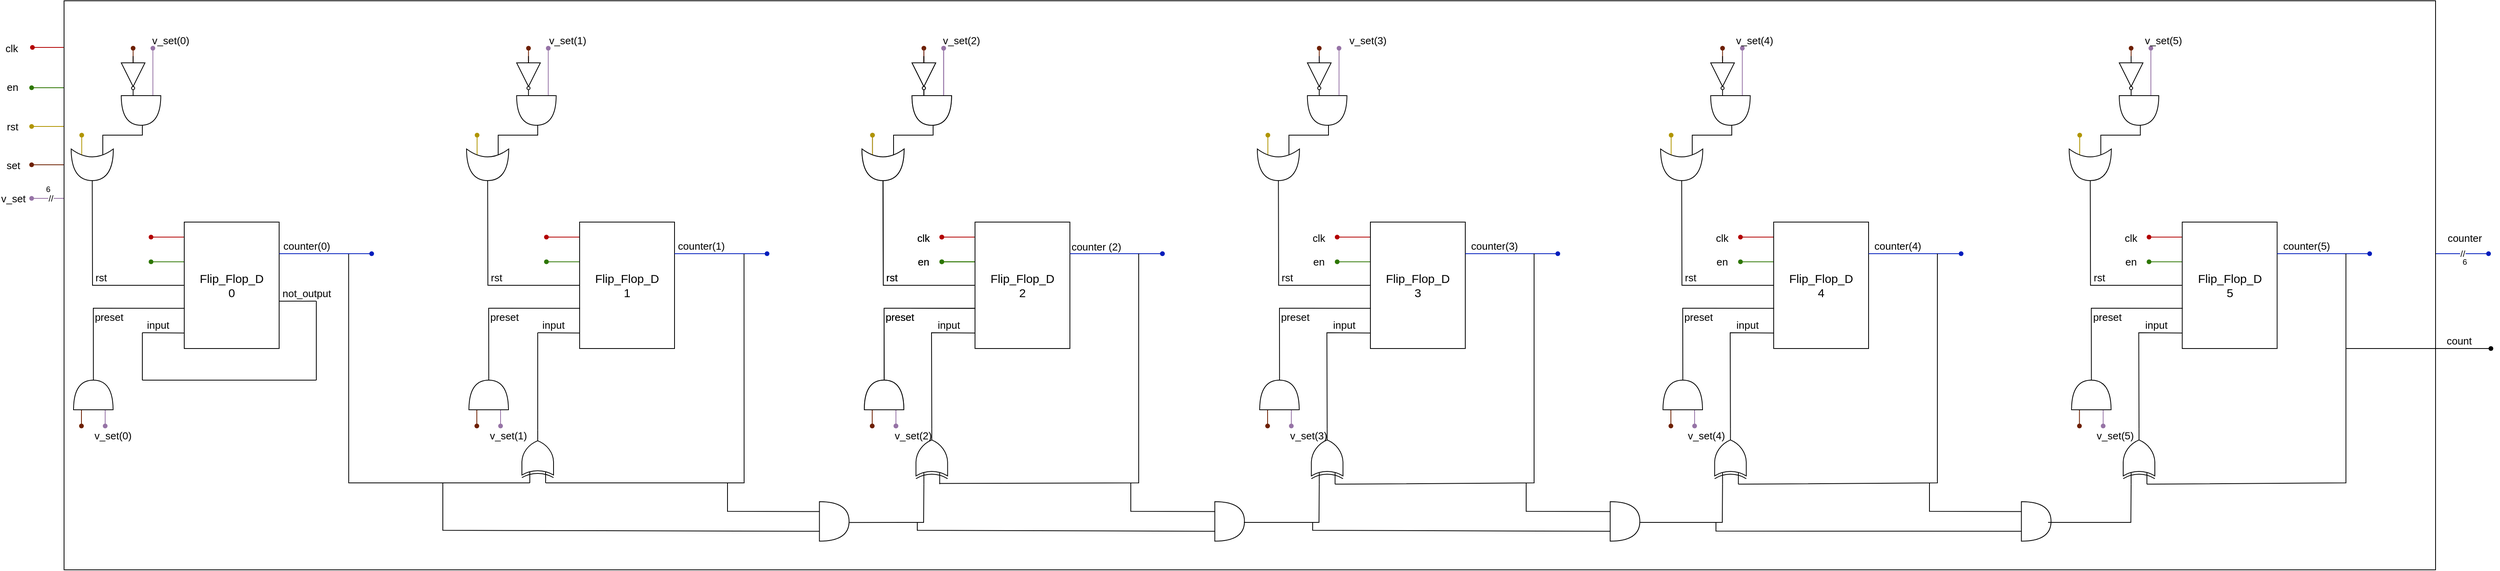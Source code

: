 <mxfile version="24.7.17">
  <diagram name="Page-1" id="9dKbvcgsuSpWYdTZ86e-">
    <mxGraphModel dx="4558" dy="2706" grid="1" gridSize="10" guides="1" tooltips="1" connect="1" arrows="1" fold="1" page="1" pageScale="1" pageWidth="827" pageHeight="1169" math="0" shadow="0">
      <root>
        <mxCell id="0" />
        <mxCell id="1" parent="0" />
        <mxCell id="PeHLGWzFGyEWrabVDmBg-1088" value="" style="endArrow=none;html=1;rounded=0;fillColor=#0050ef;strokeColor=#001DBC;entryX=1;entryY=0.25;entryDx=0;entryDy=0;exitX=0.414;exitY=0.976;exitDx=0;exitDy=0;exitPerimeter=0;" edge="1" parent="1">
          <mxGeometry width="50" height="50" relative="1" as="geometry">
            <mxPoint x="3106" y="440" as="sourcePoint" />
            <mxPoint x="2990" y="440" as="targetPoint" />
          </mxGeometry>
        </mxCell>
        <mxCell id="PeHLGWzFGyEWrabVDmBg-1091" value="//" style="edgeLabel;html=1;align=center;verticalAlign=middle;resizable=0;points=[];" vertex="1" connectable="0" parent="PeHLGWzFGyEWrabVDmBg-1088">
          <mxGeometry x="-0.439" relative="1" as="geometry">
            <mxPoint as="offset" />
          </mxGeometry>
        </mxCell>
        <mxCell id="PeHLGWzFGyEWrabVDmBg-1089" value="" style="shape=waypoint;sketch=0;fillStyle=solid;size=6;pointerEvents=1;points=[];fillColor=#0050ef;resizable=0;rotatable=0;perimeter=centerPerimeter;snapToPoint=1;strokeColor=#001DBC;rotation=-90;container=0;fontColor=#ffffff;" vertex="1" parent="1">
          <mxGeometry x="3097" y="430" width="20" height="20" as="geometry" />
        </mxCell>
        <mxCell id="PeHLGWzFGyEWrabVDmBg-1031" value="//" style="endArrow=none;html=1;rounded=0;fillColor=#e1d5e7;strokeColor=#9673a6;" edge="1" parent="1" source="PeHLGWzFGyEWrabVDmBg-1032">
          <mxGeometry width="50" height="50" relative="1" as="geometry">
            <mxPoint x="18" y="370" as="sourcePoint" />
            <mxPoint x="48" y="370" as="targetPoint" />
          </mxGeometry>
        </mxCell>
        <mxCell id="PeHLGWzFGyEWrabVDmBg-1032" value="" style="shape=waypoint;sketch=0;fillStyle=solid;size=6;pointerEvents=1;points=[];fillColor=#e1d5e7;resizable=0;rotatable=0;perimeter=centerPerimeter;snapToPoint=1;strokeColor=#9673a6;rotation=90;container=0;" vertex="1" parent="1">
          <mxGeometry x="-10" y="360" width="20" height="20" as="geometry" />
        </mxCell>
        <mxCell id="PeHLGWzFGyEWrabVDmBg-1025" value="" style="endArrow=none;html=1;rounded=0;fillColor=#e3c800;strokeColor=#B09500;" edge="1" parent="1" source="PeHLGWzFGyEWrabVDmBg-1026">
          <mxGeometry width="50" height="50" relative="1" as="geometry">
            <mxPoint x="18" y="279" as="sourcePoint" />
            <mxPoint x="48" y="279" as="targetPoint" />
            <Array as="points">
              <mxPoint x="29" y="279" />
            </Array>
          </mxGeometry>
        </mxCell>
        <mxCell id="PeHLGWzFGyEWrabVDmBg-1028" value="" style="endArrow=none;html=1;rounded=0;fillColor=#a0522d;strokeColor=#6D1F00;" edge="1" parent="1" source="PeHLGWzFGyEWrabVDmBg-1029">
          <mxGeometry width="50" height="50" relative="1" as="geometry">
            <mxPoint x="18" y="327.5" as="sourcePoint" />
            <mxPoint x="48" y="327.5" as="targetPoint" />
          </mxGeometry>
        </mxCell>
        <mxCell id="PeHLGWzFGyEWrabVDmBg-1022" value="" style="endArrow=none;html=1;rounded=0;fillColor=#60a917;strokeColor=#2D7600;" edge="1" parent="1" source="PeHLGWzFGyEWrabVDmBg-1023">
          <mxGeometry width="50" height="50" relative="1" as="geometry">
            <mxPoint x="18" y="230" as="sourcePoint" />
            <mxPoint x="48" y="230" as="targetPoint" />
          </mxGeometry>
        </mxCell>
        <mxCell id="PeHLGWzFGyEWrabVDmBg-1023" value="" style="shape=waypoint;sketch=0;fillStyle=solid;size=6;pointerEvents=1;points=[];fillColor=#60a917;resizable=0;rotatable=0;perimeter=centerPerimeter;snapToPoint=1;strokeColor=#2D7600;rotation=90;container=0;fontColor=#ffffff;" vertex="1" parent="1">
          <mxGeometry x="-10" y="220" width="20" height="20" as="geometry" />
        </mxCell>
        <mxCell id="PeHLGWzFGyEWrabVDmBg-1004" value="" style="endArrow=none;html=1;rounded=0;fillColor=#e51400;strokeColor=#B20000;" edge="1" parent="1" source="PeHLGWzFGyEWrabVDmBg-1005">
          <mxGeometry width="50" height="50" relative="1" as="geometry">
            <mxPoint x="19" y="179" as="sourcePoint" />
            <mxPoint x="49" y="179" as="targetPoint" />
          </mxGeometry>
        </mxCell>
        <mxCell id="PeHLGWzFGyEWrabVDmBg-1002" value="" style="rounded=0;whiteSpace=wrap;html=1;movable=0;resizable=0;rotatable=0;deletable=0;editable=0;locked=1;connectable=0;" vertex="1" parent="1">
          <mxGeometry x="41" y="120" width="2999" height="720" as="geometry" />
        </mxCell>
        <mxCell id="PeHLGWzFGyEWrabVDmBg-155" value="" style="shape=waypoint;sketch=0;fillStyle=solid;size=6;pointerEvents=1;points=[];fillColor=#a0522d;resizable=1;rotatable=1;perimeter=centerPerimeter;snapToPoint=1;strokeColor=#6D1F00;movable=1;deletable=1;editable=1;locked=0;connectable=1;rotation=-180;container=0;fontColor=#ffffff;" vertex="1" parent="1">
          <mxGeometry x="118.33" y="170" width="20" height="20" as="geometry" />
        </mxCell>
        <mxCell id="PeHLGWzFGyEWrabVDmBg-679" value="" style="shape=waypoint;sketch=0;fillStyle=solid;size=6;pointerEvents=1;points=[];fillColor=#a0522d;resizable=1;rotatable=1;perimeter=centerPerimeter;snapToPoint=1;strokeColor=#6D1F00;movable=1;deletable=1;editable=1;locked=0;connectable=1;rotation=-180;container=0;fontColor=#ffffff;" vertex="1" parent="1">
          <mxGeometry x="618.33" y="170" width="20" height="20" as="geometry" />
        </mxCell>
        <mxCell id="PeHLGWzFGyEWrabVDmBg-761" value="" style="shape=waypoint;sketch=0;fillStyle=solid;size=6;pointerEvents=1;points=[];fillColor=#a0522d;resizable=1;rotatable=1;perimeter=centerPerimeter;snapToPoint=1;strokeColor=#6D1F00;movable=1;deletable=1;editable=1;locked=0;connectable=1;rotation=-180;container=0;fontColor=#ffffff;" vertex="1" parent="1">
          <mxGeometry x="1118.33" y="170" width="20" height="20" as="geometry" />
        </mxCell>
        <mxCell id="PeHLGWzFGyEWrabVDmBg-925" value="" style="shape=waypoint;sketch=0;fillStyle=solid;size=6;pointerEvents=1;points=[];fillColor=#a0522d;resizable=1;rotatable=1;perimeter=centerPerimeter;snapToPoint=1;strokeColor=#6D1F00;movable=1;deletable=1;editable=1;locked=0;connectable=1;rotation=-180;container=0;fontColor=#ffffff;" vertex="1" parent="1">
          <mxGeometry x="2128.33" y="170" width="20" height="20" as="geometry" />
        </mxCell>
        <mxCell id="PeHLGWzFGyEWrabVDmBg-748" value="" style="shape=waypoint;sketch=0;fillStyle=solid;size=6;pointerEvents=1;points=[];fillColor=#60a917;resizable=0;rotatable=0;perimeter=centerPerimeter;snapToPoint=1;strokeColor=#2D7600;rotation=-90;container=0;fontColor=#ffffff;" vertex="1" parent="1">
          <mxGeometry x="1141" y="440.25" width="20" height="20" as="geometry" />
        </mxCell>
        <mxCell id="PeHLGWzFGyEWrabVDmBg-749" value="" style="endArrow=none;html=1;rounded=0;fillColor=#60a917;strokeColor=#2D7600;" edge="1" parent="1" source="PeHLGWzFGyEWrabVDmBg-748">
          <mxGeometry width="50" height="50" relative="1" as="geometry">
            <mxPoint x="1169" y="450.25" as="sourcePoint" />
            <mxPoint x="1199" y="450.25" as="targetPoint" />
          </mxGeometry>
        </mxCell>
        <mxCell id="PeHLGWzFGyEWrabVDmBg-871" value="" style="shape=waypoint;sketch=0;fillStyle=solid;size=6;pointerEvents=1;points=[];fillColor=#60a917;resizable=0;rotatable=0;perimeter=centerPerimeter;snapToPoint=1;strokeColor=#2D7600;rotation=-90;container=0;fontColor=#ffffff;" vertex="1" parent="1">
          <mxGeometry x="1641" y="440.25" width="20" height="20" as="geometry" />
        </mxCell>
        <mxCell id="PeHLGWzFGyEWrabVDmBg-872" value="" style="endArrow=none;html=1;rounded=0;fillColor=#60a917;strokeColor=#2D7600;" edge="1" parent="1" source="PeHLGWzFGyEWrabVDmBg-871">
          <mxGeometry width="50" height="50" relative="1" as="geometry">
            <mxPoint x="1669" y="450.25" as="sourcePoint" />
            <mxPoint x="1699" y="450.25" as="targetPoint" />
          </mxGeometry>
        </mxCell>
        <mxCell id="PeHLGWzFGyEWrabVDmBg-912" value="" style="shape=waypoint;sketch=0;fillStyle=solid;size=6;pointerEvents=1;points=[];fillColor=#60a917;resizable=0;rotatable=0;perimeter=centerPerimeter;snapToPoint=1;strokeColor=#2D7600;rotation=-90;container=0;fontColor=#ffffff;" vertex="1" parent="1">
          <mxGeometry x="2151" y="440.25" width="20" height="20" as="geometry" />
        </mxCell>
        <mxCell id="PeHLGWzFGyEWrabVDmBg-913" value="" style="endArrow=none;html=1;rounded=0;fillColor=#60a917;strokeColor=#2D7600;" edge="1" parent="1" source="PeHLGWzFGyEWrabVDmBg-912">
          <mxGeometry width="50" height="50" relative="1" as="geometry">
            <mxPoint x="2179" y="450.25" as="sourcePoint" />
            <mxPoint x="2209" y="450.25" as="targetPoint" />
          </mxGeometry>
        </mxCell>
        <mxCell id="PeHLGWzFGyEWrabVDmBg-710" value="" style="endArrow=none;html=1;rounded=0;fillColor=#e51400;strokeColor=#B20000;" edge="1" parent="1" source="PeHLGWzFGyEWrabVDmBg-711">
          <mxGeometry width="50" height="50" relative="1" as="geometry">
            <mxPoint x="1169" y="419" as="sourcePoint" />
            <mxPoint x="1199" y="419" as="targetPoint" />
          </mxGeometry>
        </mxCell>
        <mxCell id="PeHLGWzFGyEWrabVDmBg-711" value="" style="shape=waypoint;sketch=0;fillStyle=solid;size=6;pointerEvents=1;points=[];fillColor=#e51400;resizable=0;rotatable=0;perimeter=centerPerimeter;snapToPoint=1;strokeColor=#B20000;rotation=90;container=0;fontColor=#ffffff;" vertex="1" parent="1">
          <mxGeometry x="1141" y="409" width="20" height="20" as="geometry" />
        </mxCell>
        <mxCell id="PeHLGWzFGyEWrabVDmBg-874" value="" style="endArrow=none;html=1;rounded=0;fillColor=#e51400;strokeColor=#B20000;" edge="1" parent="1" source="PeHLGWzFGyEWrabVDmBg-875">
          <mxGeometry width="50" height="50" relative="1" as="geometry">
            <mxPoint x="1669" y="419" as="sourcePoint" />
            <mxPoint x="1699" y="419" as="targetPoint" />
          </mxGeometry>
        </mxCell>
        <mxCell id="PeHLGWzFGyEWrabVDmBg-875" value="" style="shape=waypoint;sketch=0;fillStyle=solid;size=6;pointerEvents=1;points=[];fillColor=#e51400;resizable=0;rotatable=0;perimeter=centerPerimeter;snapToPoint=1;strokeColor=#B20000;rotation=90;container=0;fontColor=#ffffff;" vertex="1" parent="1">
          <mxGeometry x="1641" y="409" width="20" height="20" as="geometry" />
        </mxCell>
        <mxCell id="PeHLGWzFGyEWrabVDmBg-915" value="" style="endArrow=none;html=1;rounded=0;fillColor=#e51400;strokeColor=#B20000;" edge="1" parent="1" source="PeHLGWzFGyEWrabVDmBg-916">
          <mxGeometry width="50" height="50" relative="1" as="geometry">
            <mxPoint x="2179" y="419" as="sourcePoint" />
            <mxPoint x="2209" y="419" as="targetPoint" />
          </mxGeometry>
        </mxCell>
        <mxCell id="PeHLGWzFGyEWrabVDmBg-916" value="" style="shape=waypoint;sketch=0;fillStyle=solid;size=6;pointerEvents=1;points=[];fillColor=#e51400;resizable=0;rotatable=0;perimeter=centerPerimeter;snapToPoint=1;strokeColor=#B20000;rotation=90;container=0;fontColor=#ffffff;" vertex="1" parent="1">
          <mxGeometry x="2151" y="409" width="20" height="20" as="geometry" />
        </mxCell>
        <mxCell id="PeHLGWzFGyEWrabVDmBg-751" value="" style="endArrow=none;html=1;rounded=0;fillColor=#e51400;strokeColor=#B20000;" edge="1" parent="1" source="PeHLGWzFGyEWrabVDmBg-752">
          <mxGeometry width="50" height="50" relative="1" as="geometry">
            <mxPoint x="1169" y="419" as="sourcePoint" />
            <mxPoint x="1199" y="419" as="targetPoint" />
          </mxGeometry>
        </mxCell>
        <mxCell id="PeHLGWzFGyEWrabVDmBg-752" value="" style="shape=waypoint;sketch=0;fillStyle=solid;size=6;pointerEvents=1;points=[];fillColor=#e51400;resizable=0;rotatable=0;perimeter=centerPerimeter;snapToPoint=1;strokeColor=#B20000;rotation=90;container=0;fontColor=#ffffff;" vertex="1" parent="1">
          <mxGeometry x="1141" y="409" width="20" height="20" as="geometry" />
        </mxCell>
        <mxCell id="PeHLGWzFGyEWrabVDmBg-667" value="" style="endArrow=none;html=1;rounded=0;fillColor=#60a917;strokeColor=#2D7600;" edge="1" parent="1" source="PeHLGWzFGyEWrabVDmBg-666">
          <mxGeometry width="50" height="50" relative="1" as="geometry">
            <mxPoint x="669" y="450.25" as="sourcePoint" />
            <mxPoint x="699" y="450.25" as="targetPoint" />
          </mxGeometry>
        </mxCell>
        <mxCell id="PeHLGWzFGyEWrabVDmBg-669" value="" style="endArrow=none;html=1;rounded=0;fillColor=#e51400;strokeColor=#B20000;" edge="1" parent="1" source="PeHLGWzFGyEWrabVDmBg-670">
          <mxGeometry width="50" height="50" relative="1" as="geometry">
            <mxPoint x="669" y="419" as="sourcePoint" />
            <mxPoint x="699" y="419" as="targetPoint" />
          </mxGeometry>
        </mxCell>
        <mxCell id="PeHLGWzFGyEWrabVDmBg-670" value="" style="shape=waypoint;sketch=0;fillStyle=solid;size=6;pointerEvents=1;points=[];fillColor=#e51400;resizable=0;rotatable=0;perimeter=centerPerimeter;snapToPoint=1;strokeColor=#B20000;rotation=90;container=0;fontColor=#ffffff;" vertex="1" parent="1">
          <mxGeometry x="641" y="409" width="20" height="20" as="geometry" />
        </mxCell>
        <mxCell id="PeHLGWzFGyEWrabVDmBg-479" value="" style="shape=waypoint;sketch=0;fillStyle=solid;size=6;pointerEvents=1;points=[];fillColor=#60a917;resizable=0;rotatable=0;perimeter=centerPerimeter;snapToPoint=1;strokeColor=#2D7600;rotation=-90;container=0;fontColor=#ffffff;" vertex="1" parent="1">
          <mxGeometry x="141" y="440.25" width="20" height="20" as="geometry" />
        </mxCell>
        <mxCell id="PeHLGWzFGyEWrabVDmBg-478" value="" style="endArrow=none;html=1;rounded=0;fillColor=#60a917;strokeColor=#2D7600;" edge="1" parent="1" source="PeHLGWzFGyEWrabVDmBg-479">
          <mxGeometry width="50" height="50" relative="1" as="geometry">
            <mxPoint x="169" y="450.25" as="sourcePoint" />
            <mxPoint x="199" y="450.25" as="targetPoint" />
          </mxGeometry>
        </mxCell>
        <mxCell id="PeHLGWzFGyEWrabVDmBg-474" value="" style="endArrow=none;html=1;rounded=0;fillColor=#e51400;strokeColor=#B20000;" edge="1" source="PeHLGWzFGyEWrabVDmBg-475" parent="1">
          <mxGeometry width="50" height="50" relative="1" as="geometry">
            <mxPoint x="169" y="419" as="sourcePoint" />
            <mxPoint x="199" y="419" as="targetPoint" />
          </mxGeometry>
        </mxCell>
        <mxCell id="PeHLGWzFGyEWrabVDmBg-951" value="" style="verticalLabelPosition=bottom;shadow=0;dashed=0;align=center;html=1;verticalAlign=top;shape=mxgraph.electrical.logic_gates.logic_gate;operation=xor;aspect=fixed;rotation=-90;container=0;" vertex="1" parent="1">
          <mxGeometry x="606.67" y="676.67" width="66.67" height="40" as="geometry" />
        </mxCell>
        <mxCell id="PeHLGWzFGyEWrabVDmBg-954" value="" style="verticalLabelPosition=bottom;shadow=0;dashed=0;align=center;html=1;verticalAlign=top;shape=mxgraph.electrical.logic_gates.logic_gate;operation=xor;aspect=fixed;rotation=-90;container=0;" vertex="1" parent="1">
          <mxGeometry x="1103.33" y="676.67" width="70" height="40" as="geometry" />
        </mxCell>
        <mxCell id="PeHLGWzFGyEWrabVDmBg-956" value="" style="shape=or;whiteSpace=wrap;html=1;aspect=fixed;direction=north;rotation=90;container=0;" vertex="1" parent="1">
          <mxGeometry x="990.0" y="760" width="50" height="37.5" as="geometry" />
        </mxCell>
        <mxCell id="PeHLGWzFGyEWrabVDmBg-957" value="" style="endArrow=none;html=1;rounded=0;exitX=0;exitY=0.75;exitDx=0;exitDy=0;exitPerimeter=0;" edge="1" parent="1" source="PeHLGWzFGyEWrabVDmBg-956">
          <mxGeometry width="50" height="50" relative="1" as="geometry">
            <mxPoint x="990" y="790" as="sourcePoint" />
            <mxPoint x="520" y="730" as="targetPoint" />
            <Array as="points">
              <mxPoint x="520" y="790" />
            </Array>
          </mxGeometry>
        </mxCell>
        <mxCell id="PeHLGWzFGyEWrabVDmBg-959" value="" style="endArrow=none;html=1;rounded=0;entryX=0;entryY=0.25;entryDx=0;entryDy=0;entryPerimeter=0;" edge="1" parent="1" target="PeHLGWzFGyEWrabVDmBg-956">
          <mxGeometry width="50" height="50" relative="1" as="geometry">
            <mxPoint x="880" y="730" as="sourcePoint" />
            <mxPoint x="976.25" y="766.25" as="targetPoint" />
            <Array as="points">
              <mxPoint x="880" y="766" />
            </Array>
          </mxGeometry>
        </mxCell>
        <mxCell id="PeHLGWzFGyEWrabVDmBg-963" value="" style="endArrow=none;html=1;rounded=0;exitX=0.995;exitY=0.527;exitDx=0;exitDy=0;exitPerimeter=0;entryX=0;entryY=0.25;entryDx=0;entryDy=0;entryPerimeter=0;" edge="1" parent="1" source="PeHLGWzFGyEWrabVDmBg-956" target="PeHLGWzFGyEWrabVDmBg-954">
          <mxGeometry width="50" height="50" relative="1" as="geometry">
            <mxPoint x="1080" y="780" as="sourcePoint" />
            <mxPoint x="1130" y="780" as="targetPoint" />
            <Array as="points">
              <mxPoint x="1128" y="780" />
            </Array>
          </mxGeometry>
        </mxCell>
        <mxCell id="PeHLGWzFGyEWrabVDmBg-463" value="" style="endArrow=none;html=1;rounded=0;exitX=0.999;exitY=0.626;exitDx=0;exitDy=0;exitPerimeter=0;" edge="1" parent="1" source="PeHLGWzFGyEWrabVDmBg-1">
          <mxGeometry width="50" height="50" relative="1" as="geometry">
            <mxPoint x="310" y="520" as="sourcePoint" />
            <mxPoint x="360" y="500" as="targetPoint" />
          </mxGeometry>
        </mxCell>
        <mxCell id="PeHLGWzFGyEWrabVDmBg-467" value="" style="endArrow=none;html=1;rounded=0;entryX=0.002;entryY=0.877;entryDx=0;entryDy=0;entryPerimeter=0;" edge="1" parent="1" target="PeHLGWzFGyEWrabVDmBg-1">
          <mxGeometry width="50" height="50" relative="1" as="geometry">
            <mxPoint x="140" y="540" as="sourcePoint" />
            <mxPoint x="230" y="510" as="targetPoint" />
          </mxGeometry>
        </mxCell>
        <mxCell id="PeHLGWzFGyEWrabVDmBg-158" value="" style="shape=waypoint;sketch=0;fillStyle=solid;size=6;pointerEvents=1;points=[];fillColor=#e1d5e7;resizable=1;rotatable=1;perimeter=centerPerimeter;snapToPoint=1;strokeColor=#9673a6;movable=1;deletable=1;editable=1;locked=0;connectable=1;rotation=-180;container=0;" vertex="1" parent="1">
          <mxGeometry x="143.33" y="170" width="20" height="20" as="geometry" />
        </mxCell>
        <mxCell id="PeHLGWzFGyEWrabVDmBg-149" value="" style="endArrow=none;html=1;rounded=0;fillColor=#e3c800;strokeColor=#B09500;movable=1;resizable=1;rotatable=1;deletable=1;editable=1;locked=0;connectable=1;" edge="1" source="PeHLGWzFGyEWrabVDmBg-150" parent="1">
          <mxGeometry width="50" height="50" relative="1" as="geometry">
            <mxPoint x="63.33" y="288" as="sourcePoint" />
            <mxPoint x="63.33" y="318" as="targetPoint" />
          </mxGeometry>
        </mxCell>
        <mxCell id="PeHLGWzFGyEWrabVDmBg-150" value="" style="shape=waypoint;sketch=0;fillStyle=solid;size=6;pointerEvents=1;points=[];fillColor=#e3c800;resizable=1;rotatable=1;perimeter=centerPerimeter;snapToPoint=1;strokeColor=#B09500;movable=1;deletable=1;editable=1;locked=0;connectable=1;rotation=-180;container=0;fontColor=#000000;" vertex="1" parent="1">
          <mxGeometry x="53.33" y="280" width="20" height="20" as="geometry" />
        </mxCell>
        <mxCell id="PeHLGWzFGyEWrabVDmBg-157" value="" style="endArrow=none;html=1;rounded=0;fillColor=#e1d5e7;strokeColor=#9673a6;movable=1;resizable=1;rotatable=1;deletable=1;editable=1;locked=0;connectable=1;" edge="1" parent="1" source="PeHLGWzFGyEWrabVDmBg-158">
          <mxGeometry width="50" height="50" relative="1" as="geometry">
            <mxPoint x="153.33" y="218" as="sourcePoint" />
            <mxPoint x="153.33" y="248" as="targetPoint" />
          </mxGeometry>
        </mxCell>
        <mxCell id="PeHLGWzFGyEWrabVDmBg-141" value="" style="shape=or;whiteSpace=wrap;html=1;aspect=fixed;direction=north;rotation=-180;container=0;" vertex="1" parent="1">
          <mxGeometry x="113.33" y="240" width="50" height="37.5" as="geometry" />
        </mxCell>
        <mxCell id="PeHLGWzFGyEWrabVDmBg-154" value="" style="endArrow=none;html=1;rounded=0;fillColor=#a0522d;strokeColor=#6D1F00;movable=1;resizable=1;rotatable=1;deletable=1;editable=1;locked=0;connectable=1;" edge="1" parent="1" source="PeHLGWzFGyEWrabVDmBg-155">
          <mxGeometry width="50" height="50" relative="1" as="geometry">
            <mxPoint x="128.33" y="178" as="sourcePoint" />
            <mxPoint x="128.33" y="208" as="targetPoint" />
          </mxGeometry>
        </mxCell>
        <mxCell id="PeHLGWzFGyEWrabVDmBg-11" value="&lt;font style=&quot;font-size: 13px;&quot;&gt;rst&lt;/font&gt;" style="text;html=1;align=center;verticalAlign=middle;whiteSpace=wrap;rounded=0;container=0;" vertex="1" parent="1">
          <mxGeometry x="73.0" y="460" width="30" height="20" as="geometry" />
        </mxCell>
        <mxCell id="PeHLGWzFGyEWrabVDmBg-12" value="&lt;font style=&quot;font-size: 13px;&quot;&gt;preset&lt;/font&gt;" style="text;html=1;align=center;verticalAlign=middle;whiteSpace=wrap;rounded=0;container=0;" vertex="1" parent="1">
          <mxGeometry x="83.0" y="510" width="30" height="20" as="geometry" />
        </mxCell>
        <mxCell id="PeHLGWzFGyEWrabVDmBg-454" value="" style="endArrow=none;html=1;rounded=0;" edge="1" parent="1">
          <mxGeometry width="50" height="50" relative="1" as="geometry">
            <mxPoint x="140" y="600" as="sourcePoint" />
            <mxPoint x="140" y="540" as="targetPoint" />
          </mxGeometry>
        </mxCell>
        <mxCell id="PeHLGWzFGyEWrabVDmBg-462" value="" style="endArrow=none;html=1;rounded=0;" edge="1" parent="1">
          <mxGeometry width="50" height="50" relative="1" as="geometry">
            <mxPoint x="140" y="600" as="sourcePoint" />
            <mxPoint x="360" y="600" as="targetPoint" />
          </mxGeometry>
        </mxCell>
        <mxCell id="PeHLGWzFGyEWrabVDmBg-1" value="&lt;font style=&quot;font-size: 15px;&quot;&gt;Flip_Flop_D&lt;/font&gt;&lt;div&gt;&lt;font style=&quot;font-size: 15px;&quot;&gt;0&lt;/font&gt;&lt;/div&gt;" style="rounded=0;whiteSpace=wrap;html=1;container=0;" vertex="1" parent="1">
          <mxGeometry x="193.0" y="400" width="120" height="160" as="geometry" />
        </mxCell>
        <mxCell id="PeHLGWzFGyEWrabVDmBg-9" value="&lt;font style=&quot;font-size: 13px;&quot;&gt;v_set(0)&lt;/font&gt;" style="text;html=1;align=center;verticalAlign=middle;whiteSpace=wrap;rounded=0;container=0;" vertex="1" parent="1">
          <mxGeometry x="88.33" y="660" width="30" height="20" as="geometry" />
        </mxCell>
        <mxCell id="PeHLGWzFGyEWrabVDmBg-13" value="&lt;font style=&quot;font-size: 13px;&quot;&gt;input&lt;/font&gt;" style="text;html=1;align=center;verticalAlign=middle;whiteSpace=wrap;rounded=0;container=0;" vertex="1" parent="1">
          <mxGeometry x="140.0" y="520" width="40" height="20" as="geometry" />
        </mxCell>
        <mxCell id="PeHLGWzFGyEWrabVDmBg-14" value="&lt;font style=&quot;font-size: 13px;&quot;&gt;not_output&lt;/font&gt;" style="text;html=1;align=center;verticalAlign=middle;whiteSpace=wrap;rounded=0;container=0;" vertex="1" parent="1">
          <mxGeometry x="313.0" y="480" width="70" height="20" as="geometry" />
        </mxCell>
        <mxCell id="PeHLGWzFGyEWrabVDmBg-15" value="&lt;font style=&quot;font-size: 13px;&quot;&gt;counter(0)&lt;/font&gt;" style="text;html=1;align=center;verticalAlign=middle;whiteSpace=wrap;rounded=0;container=0;" vertex="1" parent="1">
          <mxGeometry x="328.0" y="420" width="40" height="20" as="geometry" />
        </mxCell>
        <mxCell id="PeHLGWzFGyEWrabVDmBg-453" value="" style="endArrow=none;html=1;rounded=0;" edge="1" parent="1">
          <mxGeometry width="50" height="50" relative="1" as="geometry">
            <mxPoint x="360" y="600" as="sourcePoint" />
            <mxPoint x="360" y="500" as="targetPoint" />
          </mxGeometry>
        </mxCell>
        <mxCell id="PeHLGWzFGyEWrabVDmBg-236" value="" style="endArrow=none;html=1;rounded=0;fillColor=#e1d5e7;strokeColor=#9673a6;movable=1;resizable=1;rotatable=1;deletable=1;editable=1;locked=0;connectable=1;" edge="1" parent="1" source="PeHLGWzFGyEWrabVDmBg-237">
          <mxGeometry width="50" height="50" relative="1" as="geometry">
            <mxPoint x="93.0" y="660" as="sourcePoint" />
            <mxPoint x="93.0" y="630" as="targetPoint" />
          </mxGeometry>
        </mxCell>
        <mxCell id="PeHLGWzFGyEWrabVDmBg-237" value="" style="shape=waypoint;sketch=0;fillStyle=solid;size=6;pointerEvents=1;points=[];fillColor=#e1d5e7;resizable=1;rotatable=1;perimeter=centerPerimeter;snapToPoint=1;strokeColor=#9673a6;movable=1;deletable=1;editable=1;locked=0;connectable=1;rotation=0;container=0;" vertex="1" parent="1">
          <mxGeometry x="83.0" y="648" width="20" height="20" as="geometry" />
        </mxCell>
        <mxCell id="PeHLGWzFGyEWrabVDmBg-241" value="" style="endArrow=none;html=1;rounded=0;fillColor=#a0522d;strokeColor=#6D1F00;movable=1;resizable=1;rotatable=1;deletable=1;editable=1;locked=0;connectable=1;" edge="1" parent="1" source="PeHLGWzFGyEWrabVDmBg-242">
          <mxGeometry width="50" height="50" relative="1" as="geometry">
            <mxPoint x="63.0" y="660" as="sourcePoint" />
            <mxPoint x="63.0" y="630" as="targetPoint" />
          </mxGeometry>
        </mxCell>
        <mxCell id="PeHLGWzFGyEWrabVDmBg-242" value="" style="shape=waypoint;sketch=0;fillStyle=solid;size=6;pointerEvents=1;points=[];fillColor=#a0522d;resizable=1;rotatable=1;perimeter=centerPerimeter;snapToPoint=1;strokeColor=#6D1F00;movable=1;deletable=1;editable=1;locked=0;connectable=1;rotation=0;container=0;fontColor=#ffffff;" vertex="1" parent="1">
          <mxGeometry x="53.0" y="648" width="20" height="20" as="geometry" />
        </mxCell>
        <mxCell id="PeHLGWzFGyEWrabVDmBg-470" value="" style="endArrow=none;html=1;rounded=0;entryX=0.005;entryY=0.682;entryDx=0;entryDy=0;entryPerimeter=0;" edge="1" parent="1" target="PeHLGWzFGyEWrabVDmBg-1">
          <mxGeometry width="50" height="50" relative="1" as="geometry">
            <mxPoint x="78.11" y="600" as="sourcePoint" />
            <mxPoint x="190" y="510" as="targetPoint" />
            <Array as="points">
              <mxPoint x="78" y="509" />
            </Array>
          </mxGeometry>
        </mxCell>
        <mxCell id="PeHLGWzFGyEWrabVDmBg-472" value="" style="endArrow=none;html=1;rounded=0;exitX=0.175;exitY=0.25;exitDx=0;exitDy=0;exitPerimeter=0;" edge="1" parent="1" source="PeHLGWzFGyEWrabVDmBg-142">
          <mxGeometry width="50" height="50" relative="1" as="geometry">
            <mxPoint x="90" y="327.5" as="sourcePoint" />
            <mxPoint x="140" y="277.5" as="targetPoint" />
            <Array as="points">
              <mxPoint x="90" y="290" />
              <mxPoint x="140" y="290" />
            </Array>
          </mxGeometry>
        </mxCell>
        <mxCell id="PeHLGWzFGyEWrabVDmBg-142" value="" style="shape=xor;whiteSpace=wrap;html=1;aspect=fixed;direction=north;rotation=-180;container=0;" vertex="1" parent="1">
          <mxGeometry x="50" y="307.5" width="53.33" height="40" as="geometry" />
        </mxCell>
        <mxCell id="PeHLGWzFGyEWrabVDmBg-143" value="" style="verticalLabelPosition=bottom;shadow=0;dashed=0;align=center;html=1;verticalAlign=top;shape=mxgraph.electrical.logic_gates.inverter_2;aspect=fixed;direction=north;rotation=-180;container=0;" vertex="1" parent="1">
          <mxGeometry x="113.33" y="190" width="30" height="50" as="geometry" />
        </mxCell>
        <mxCell id="PeHLGWzFGyEWrabVDmBg-493" value="" style="endArrow=none;html=1;rounded=0;entryX=1;entryY=0.5;entryDx=0;entryDy=0;entryPerimeter=0;exitX=0;exitY=0.5;exitDx=0;exitDy=0;" edge="1" parent="1" source="PeHLGWzFGyEWrabVDmBg-1" target="PeHLGWzFGyEWrabVDmBg-142">
          <mxGeometry width="50" height="50" relative="1" as="geometry">
            <mxPoint x="30.0" y="397.5" as="sourcePoint" />
            <mxPoint x="80" y="347.5" as="targetPoint" />
            <Array as="points">
              <mxPoint x="77" y="480" />
            </Array>
          </mxGeometry>
        </mxCell>
        <mxCell id="PeHLGWzFGyEWrabVDmBg-239" value="" style="shape=or;whiteSpace=wrap;html=1;aspect=fixed;direction=north;rotation=0;container=0;" vertex="1" parent="1">
          <mxGeometry x="53.0" y="600" width="50" height="37.5" as="geometry" />
        </mxCell>
        <mxCell id="PeHLGWzFGyEWrabVDmBg-952" value="" style="endArrow=none;html=1;rounded=0;exitX=0;exitY=0.25;exitDx=0;exitDy=0;exitPerimeter=0;" edge="1" parent="1" source="PeHLGWzFGyEWrabVDmBg-951">
          <mxGeometry width="50" height="50" relative="1" as="geometry">
            <mxPoint x="350.88" y="490" as="sourcePoint" />
            <mxPoint x="400.88" y="440" as="targetPoint" />
            <Array as="points">
              <mxPoint x="401" y="730" />
            </Array>
          </mxGeometry>
        </mxCell>
        <mxCell id="PeHLGWzFGyEWrabVDmBg-475" value="" style="shape=waypoint;sketch=0;fillStyle=solid;size=6;pointerEvents=1;points=[];fillColor=#e51400;resizable=0;rotatable=0;perimeter=centerPerimeter;snapToPoint=1;strokeColor=#B20000;rotation=90;container=0;fontColor=#ffffff;" vertex="1" parent="1">
          <mxGeometry x="141" y="409" width="20" height="20" as="geometry" />
        </mxCell>
        <mxCell id="PeHLGWzFGyEWrabVDmBg-491" value="" style="endArrow=none;html=1;rounded=0;fillColor=#0050ef;strokeColor=#001DBC;entryX=1;entryY=0.25;entryDx=0;entryDy=0;exitX=0.414;exitY=0.976;exitDx=0;exitDy=0;exitPerimeter=0;" edge="1" parent="1">
          <mxGeometry width="50" height="50" relative="1" as="geometry">
            <mxPoint x="429" y="440" as="sourcePoint" />
            <mxPoint x="313.0" y="440" as="targetPoint" />
          </mxGeometry>
        </mxCell>
        <mxCell id="PeHLGWzFGyEWrabVDmBg-492" value="" style="shape=waypoint;sketch=0;fillStyle=solid;size=6;pointerEvents=1;points=[];fillColor=#0050ef;resizable=0;rotatable=0;perimeter=centerPerimeter;snapToPoint=1;strokeColor=#001DBC;rotation=-90;container=0;fontColor=#ffffff;" vertex="1" parent="1">
          <mxGeometry x="420" y="430" width="20" height="20" as="geometry" />
        </mxCell>
        <mxCell id="PeHLGWzFGyEWrabVDmBg-672" value="" style="endArrow=none;html=1;rounded=0;entryX=0.002;entryY=0.877;entryDx=0;entryDy=0;entryPerimeter=0;" edge="1" parent="1" target="PeHLGWzFGyEWrabVDmBg-684">
          <mxGeometry width="50" height="50" relative="1" as="geometry">
            <mxPoint x="640" y="540" as="sourcePoint" />
            <mxPoint x="730" y="510" as="targetPoint" />
          </mxGeometry>
        </mxCell>
        <mxCell id="PeHLGWzFGyEWrabVDmBg-673" value="" style="shape=waypoint;sketch=0;fillStyle=solid;size=6;pointerEvents=1;points=[];fillColor=#e1d5e7;resizable=1;rotatable=1;perimeter=centerPerimeter;snapToPoint=1;strokeColor=#9673a6;movable=1;deletable=1;editable=1;locked=0;connectable=1;rotation=-180;container=0;" vertex="1" parent="1">
          <mxGeometry x="643.33" y="170" width="20" height="20" as="geometry" />
        </mxCell>
        <mxCell id="PeHLGWzFGyEWrabVDmBg-674" value="" style="endArrow=none;html=1;rounded=0;fillColor=#e3c800;strokeColor=#B09500;movable=1;resizable=1;rotatable=1;deletable=1;editable=1;locked=0;connectable=1;" edge="1" parent="1" source="PeHLGWzFGyEWrabVDmBg-675">
          <mxGeometry width="50" height="50" relative="1" as="geometry">
            <mxPoint x="563.33" y="288" as="sourcePoint" />
            <mxPoint x="563.33" y="318" as="targetPoint" />
          </mxGeometry>
        </mxCell>
        <mxCell id="PeHLGWzFGyEWrabVDmBg-675" value="" style="shape=waypoint;sketch=0;fillStyle=solid;size=6;pointerEvents=1;points=[];fillColor=#e3c800;resizable=1;rotatable=1;perimeter=centerPerimeter;snapToPoint=1;strokeColor=#B09500;movable=1;deletable=1;editable=1;locked=0;connectable=1;rotation=-180;container=0;fontColor=#000000;" vertex="1" parent="1">
          <mxGeometry x="553.33" y="280" width="20" height="20" as="geometry" />
        </mxCell>
        <mxCell id="PeHLGWzFGyEWrabVDmBg-676" value="" style="endArrow=none;html=1;rounded=0;fillColor=#e1d5e7;strokeColor=#9673a6;movable=1;resizable=1;rotatable=1;deletable=1;editable=1;locked=0;connectable=1;" edge="1" parent="1" source="PeHLGWzFGyEWrabVDmBg-673">
          <mxGeometry width="50" height="50" relative="1" as="geometry">
            <mxPoint x="653.33" y="218" as="sourcePoint" />
            <mxPoint x="653.33" y="248" as="targetPoint" />
          </mxGeometry>
        </mxCell>
        <mxCell id="PeHLGWzFGyEWrabVDmBg-677" value="" style="shape=or;whiteSpace=wrap;html=1;aspect=fixed;direction=north;rotation=-180;container=0;" vertex="1" parent="1">
          <mxGeometry x="613.33" y="240" width="50" height="37.5" as="geometry" />
        </mxCell>
        <mxCell id="PeHLGWzFGyEWrabVDmBg-678" value="" style="endArrow=none;html=1;rounded=0;fillColor=#a0522d;strokeColor=#6D1F00;movable=1;resizable=1;rotatable=1;deletable=1;editable=1;locked=0;connectable=1;" edge="1" parent="1" source="PeHLGWzFGyEWrabVDmBg-679">
          <mxGeometry width="50" height="50" relative="1" as="geometry">
            <mxPoint x="628.33" y="178" as="sourcePoint" />
            <mxPoint x="628.33" y="208" as="targetPoint" />
          </mxGeometry>
        </mxCell>
        <mxCell id="PeHLGWzFGyEWrabVDmBg-680" value="&lt;font style=&quot;font-size: 13px;&quot;&gt;rst&lt;/font&gt;" style="text;html=1;align=center;verticalAlign=middle;whiteSpace=wrap;rounded=0;container=0;" vertex="1" parent="1">
          <mxGeometry x="573.0" y="460" width="30" height="20" as="geometry" />
        </mxCell>
        <mxCell id="PeHLGWzFGyEWrabVDmBg-681" value="&lt;font style=&quot;font-size: 13px;&quot;&gt;preset&lt;/font&gt;" style="text;html=1;align=center;verticalAlign=middle;whiteSpace=wrap;rounded=0;container=0;" vertex="1" parent="1">
          <mxGeometry x="583.0" y="510" width="30" height="20" as="geometry" />
        </mxCell>
        <mxCell id="PeHLGWzFGyEWrabVDmBg-682" value="" style="endArrow=none;html=1;rounded=0;exitX=1;exitY=0.5;exitDx=0;exitDy=0;exitPerimeter=0;" edge="1" parent="1" source="PeHLGWzFGyEWrabVDmBg-951">
          <mxGeometry width="50" height="50" relative="1" as="geometry">
            <mxPoint x="640" y="660" as="sourcePoint" />
            <mxPoint x="640" y="540" as="targetPoint" />
          </mxGeometry>
        </mxCell>
        <mxCell id="PeHLGWzFGyEWrabVDmBg-684" value="&lt;font style=&quot;font-size: 15px;&quot;&gt;Flip_Flop_D&lt;/font&gt;&lt;div&gt;&lt;font style=&quot;font-size: 15px;&quot;&gt;1&lt;/font&gt;&lt;/div&gt;" style="rounded=0;whiteSpace=wrap;html=1;container=0;" vertex="1" parent="1">
          <mxGeometry x="693.0" y="400" width="120" height="160" as="geometry" />
        </mxCell>
        <mxCell id="PeHLGWzFGyEWrabVDmBg-687" value="&lt;font style=&quot;font-size: 13px;&quot;&gt;input&lt;/font&gt;" style="text;html=1;align=center;verticalAlign=middle;whiteSpace=wrap;rounded=0;container=0;" vertex="1" parent="1">
          <mxGeometry x="640.0" y="520" width="40" height="20" as="geometry" />
        </mxCell>
        <mxCell id="PeHLGWzFGyEWrabVDmBg-689" value="&lt;span style=&quot;font-size: 13px;&quot;&gt;counter(1)&lt;/span&gt;" style="text;html=1;align=center;verticalAlign=middle;whiteSpace=wrap;rounded=0;container=0;" vertex="1" parent="1">
          <mxGeometry x="827.0" y="420" width="40" height="20" as="geometry" />
        </mxCell>
        <mxCell id="PeHLGWzFGyEWrabVDmBg-691" value="" style="endArrow=none;html=1;rounded=0;fillColor=#e1d5e7;strokeColor=#9673a6;movable=1;resizable=1;rotatable=1;deletable=1;editable=1;locked=0;connectable=1;" edge="1" parent="1" source="PeHLGWzFGyEWrabVDmBg-692">
          <mxGeometry width="50" height="50" relative="1" as="geometry">
            <mxPoint x="593.0" y="660" as="sourcePoint" />
            <mxPoint x="593.0" y="630" as="targetPoint" />
          </mxGeometry>
        </mxCell>
        <mxCell id="PeHLGWzFGyEWrabVDmBg-692" value="" style="shape=waypoint;sketch=0;fillStyle=solid;size=6;pointerEvents=1;points=[];fillColor=#e1d5e7;resizable=1;rotatable=1;perimeter=centerPerimeter;snapToPoint=1;strokeColor=#9673a6;movable=1;deletable=1;editable=1;locked=0;connectable=1;rotation=0;container=0;" vertex="1" parent="1">
          <mxGeometry x="583.0" y="648" width="20" height="20" as="geometry" />
        </mxCell>
        <mxCell id="PeHLGWzFGyEWrabVDmBg-693" value="" style="endArrow=none;html=1;rounded=0;fillColor=#a0522d;strokeColor=#6D1F00;movable=1;resizable=1;rotatable=1;deletable=1;editable=1;locked=0;connectable=1;" edge="1" parent="1" source="PeHLGWzFGyEWrabVDmBg-694">
          <mxGeometry width="50" height="50" relative="1" as="geometry">
            <mxPoint x="563.0" y="660" as="sourcePoint" />
            <mxPoint x="563.0" y="630" as="targetPoint" />
          </mxGeometry>
        </mxCell>
        <mxCell id="PeHLGWzFGyEWrabVDmBg-694" value="" style="shape=waypoint;sketch=0;fillStyle=solid;size=6;pointerEvents=1;points=[];fillColor=#a0522d;resizable=1;rotatable=1;perimeter=centerPerimeter;snapToPoint=1;strokeColor=#6D1F00;movable=1;deletable=1;editable=1;locked=0;connectable=1;rotation=0;container=0;fontColor=#ffffff;" vertex="1" parent="1">
          <mxGeometry x="553.0" y="648" width="20" height="20" as="geometry" />
        </mxCell>
        <mxCell id="PeHLGWzFGyEWrabVDmBg-695" value="" style="endArrow=none;html=1;rounded=0;entryX=0.005;entryY=0.682;entryDx=0;entryDy=0;entryPerimeter=0;" edge="1" parent="1" target="PeHLGWzFGyEWrabVDmBg-684">
          <mxGeometry width="50" height="50" relative="1" as="geometry">
            <mxPoint x="578.11" y="600" as="sourcePoint" />
            <mxPoint x="690" y="510" as="targetPoint" />
            <Array as="points">
              <mxPoint x="578" y="509" />
            </Array>
          </mxGeometry>
        </mxCell>
        <mxCell id="PeHLGWzFGyEWrabVDmBg-696" value="" style="endArrow=none;html=1;rounded=0;exitX=0.175;exitY=0.25;exitDx=0;exitDy=0;exitPerimeter=0;" edge="1" parent="1" source="PeHLGWzFGyEWrabVDmBg-697">
          <mxGeometry width="50" height="50" relative="1" as="geometry">
            <mxPoint x="590" y="327.5" as="sourcePoint" />
            <mxPoint x="640" y="277.5" as="targetPoint" />
            <Array as="points">
              <mxPoint x="590" y="290" />
              <mxPoint x="640" y="290" />
            </Array>
          </mxGeometry>
        </mxCell>
        <mxCell id="PeHLGWzFGyEWrabVDmBg-697" value="" style="shape=xor;whiteSpace=wrap;html=1;aspect=fixed;direction=north;rotation=-180;container=0;" vertex="1" parent="1">
          <mxGeometry x="550" y="307.5" width="53.33" height="40" as="geometry" />
        </mxCell>
        <mxCell id="PeHLGWzFGyEWrabVDmBg-698" value="" style="verticalLabelPosition=bottom;shadow=0;dashed=0;align=center;html=1;verticalAlign=top;shape=mxgraph.electrical.logic_gates.inverter_2;aspect=fixed;direction=north;rotation=-180;container=0;" vertex="1" parent="1">
          <mxGeometry x="613.33" y="190" width="30" height="50" as="geometry" />
        </mxCell>
        <mxCell id="PeHLGWzFGyEWrabVDmBg-699" value="" style="endArrow=none;html=1;rounded=0;entryX=1;entryY=0.5;entryDx=0;entryDy=0;entryPerimeter=0;exitX=0;exitY=0.5;exitDx=0;exitDy=0;" edge="1" parent="1" source="PeHLGWzFGyEWrabVDmBg-684" target="PeHLGWzFGyEWrabVDmBg-697">
          <mxGeometry width="50" height="50" relative="1" as="geometry">
            <mxPoint x="530" y="397.5" as="sourcePoint" />
            <mxPoint x="580" y="347.5" as="targetPoint" />
            <Array as="points">
              <mxPoint x="577" y="480" />
            </Array>
          </mxGeometry>
        </mxCell>
        <mxCell id="PeHLGWzFGyEWrabVDmBg-700" value="" style="shape=or;whiteSpace=wrap;html=1;aspect=fixed;direction=north;rotation=0;container=0;" vertex="1" parent="1">
          <mxGeometry x="553.0" y="600" width="50" height="37.5" as="geometry" />
        </mxCell>
        <mxCell id="PeHLGWzFGyEWrabVDmBg-953" value="" style="endArrow=none;html=1;rounded=0;exitX=0;exitY=0.75;exitDx=0;exitDy=0;exitPerimeter=0;" edge="1" parent="1" source="PeHLGWzFGyEWrabVDmBg-951">
          <mxGeometry width="50" height="50" relative="1" as="geometry">
            <mxPoint x="900" y="720" as="sourcePoint" />
            <mxPoint x="900.88" y="440" as="targetPoint" />
            <Array as="points">
              <mxPoint x="901" y="730" />
            </Array>
          </mxGeometry>
        </mxCell>
        <mxCell id="PeHLGWzFGyEWrabVDmBg-666" value="" style="shape=waypoint;sketch=0;fillStyle=solid;size=6;pointerEvents=1;points=[];fillColor=#60a917;resizable=0;rotatable=0;perimeter=centerPerimeter;snapToPoint=1;strokeColor=#2D7600;rotation=-90;container=0;fontColor=#ffffff;" vertex="1" parent="1">
          <mxGeometry x="641" y="440.25" width="20" height="20" as="geometry" />
        </mxCell>
        <mxCell id="PeHLGWzFGyEWrabVDmBg-704" value="" style="endArrow=none;html=1;rounded=0;fillColor=#0050ef;strokeColor=#001DBC;entryX=1;entryY=0.25;entryDx=0;entryDy=0;exitX=0.414;exitY=0.976;exitDx=0;exitDy=0;exitPerimeter=0;" edge="1" parent="1">
          <mxGeometry width="50" height="50" relative="1" as="geometry">
            <mxPoint x="929" y="440" as="sourcePoint" />
            <mxPoint x="813.0" y="440" as="targetPoint" />
          </mxGeometry>
        </mxCell>
        <mxCell id="PeHLGWzFGyEWrabVDmBg-703" value="" style="shape=waypoint;sketch=0;fillStyle=solid;size=6;pointerEvents=1;points=[];fillColor=#0050ef;resizable=0;rotatable=0;perimeter=centerPerimeter;snapToPoint=1;strokeColor=#001DBC;rotation=-90;container=0;fontColor=#ffffff;" vertex="1" parent="1">
          <mxGeometry x="920" y="430" width="20" height="20" as="geometry" />
        </mxCell>
        <mxCell id="PeHLGWzFGyEWrabVDmBg-714" value="" style="shape=waypoint;sketch=0;fillStyle=solid;size=6;pointerEvents=1;points=[];fillColor=#e1d5e7;resizable=1;rotatable=1;perimeter=centerPerimeter;snapToPoint=1;strokeColor=#9673a6;movable=1;deletable=1;editable=1;locked=0;connectable=1;rotation=-180;container=0;" vertex="1" parent="1">
          <mxGeometry x="1143.33" y="170" width="20" height="20" as="geometry" />
        </mxCell>
        <mxCell id="PeHLGWzFGyEWrabVDmBg-715" value="" style="endArrow=none;html=1;rounded=0;fillColor=#e1d5e7;strokeColor=#9673a6;movable=1;resizable=1;rotatable=1;deletable=1;editable=1;locked=0;connectable=1;" edge="1" parent="1" source="PeHLGWzFGyEWrabVDmBg-716">
          <mxGeometry width="50" height="50" relative="1" as="geometry">
            <mxPoint x="1063.33" y="288" as="sourcePoint" />
            <mxPoint x="1063.33" y="318" as="targetPoint" />
          </mxGeometry>
        </mxCell>
        <mxCell id="PeHLGWzFGyEWrabVDmBg-716" value="" style="shape=waypoint;sketch=0;fillStyle=solid;size=6;pointerEvents=1;points=[];fillColor=#e1d5e7;resizable=1;rotatable=1;perimeter=centerPerimeter;snapToPoint=1;strokeColor=#9673a6;movable=1;deletable=1;editable=1;locked=0;connectable=1;rotation=-180;container=0;" vertex="1" parent="1">
          <mxGeometry x="1053.33" y="280" width="20" height="20" as="geometry" />
        </mxCell>
        <mxCell id="PeHLGWzFGyEWrabVDmBg-717" value="" style="endArrow=none;html=1;rounded=0;fillColor=#e1d5e7;strokeColor=#9673a6;movable=1;resizable=1;rotatable=1;deletable=1;editable=1;locked=0;connectable=1;" edge="1" parent="1" source="PeHLGWzFGyEWrabVDmBg-714">
          <mxGeometry width="50" height="50" relative="1" as="geometry">
            <mxPoint x="1153.33" y="218" as="sourcePoint" />
            <mxPoint x="1153.33" y="248" as="targetPoint" />
          </mxGeometry>
        </mxCell>
        <mxCell id="PeHLGWzFGyEWrabVDmBg-718" value="" style="shape=or;whiteSpace=wrap;html=1;aspect=fixed;direction=north;rotation=-180;container=0;" vertex="1" parent="1">
          <mxGeometry x="1113.33" y="240" width="50" height="37.5" as="geometry" />
        </mxCell>
        <mxCell id="PeHLGWzFGyEWrabVDmBg-719" value="" style="endArrow=none;html=1;rounded=0;fillColor=#e1d5e7;strokeColor=#9673a6;movable=1;resizable=1;rotatable=1;deletable=1;editable=1;locked=0;connectable=1;" edge="1" parent="1">
          <mxGeometry width="50" height="50" relative="1" as="geometry">
            <mxPoint x="1128.33" y="180" as="sourcePoint" />
            <mxPoint x="1128.33" y="208" as="targetPoint" />
          </mxGeometry>
        </mxCell>
        <mxCell id="PeHLGWzFGyEWrabVDmBg-721" value="&lt;font style=&quot;font-size: 13px;&quot;&gt;rst&lt;/font&gt;" style="text;html=1;align=center;verticalAlign=middle;whiteSpace=wrap;rounded=0;container=0;" vertex="1" parent="1">
          <mxGeometry x="1073.0" y="460" width="30" height="20" as="geometry" />
        </mxCell>
        <mxCell id="PeHLGWzFGyEWrabVDmBg-722" value="&lt;font style=&quot;font-size: 13px;&quot;&gt;preset&lt;/font&gt;" style="text;html=1;align=center;verticalAlign=middle;whiteSpace=wrap;rounded=0;container=0;" vertex="1" parent="1">
          <mxGeometry x="1083.0" y="510" width="30" height="20" as="geometry" />
        </mxCell>
        <mxCell id="PeHLGWzFGyEWrabVDmBg-725" value="&lt;font style=&quot;font-size: 15px;&quot;&gt;Flip_Flop_D&lt;/font&gt;" style="rounded=0;whiteSpace=wrap;html=1;container=0;" vertex="1" parent="1">
          <mxGeometry x="1193.0" y="400" width="120" height="160" as="geometry" />
        </mxCell>
        <mxCell id="PeHLGWzFGyEWrabVDmBg-726" value="&lt;font style=&quot;font-size: 13px;&quot;&gt;clk&lt;/font&gt;" style="text;html=1;align=center;verticalAlign=middle;whiteSpace=wrap;rounded=0;container=0;" vertex="1" parent="1">
          <mxGeometry x="1113.0" y="410" width="30" height="20" as="geometry" />
        </mxCell>
        <mxCell id="PeHLGWzFGyEWrabVDmBg-727" value="&lt;font style=&quot;font-size: 13px;&quot;&gt;en&lt;/font&gt;" style="text;html=1;align=center;verticalAlign=middle;whiteSpace=wrap;rounded=0;container=0;" vertex="1" parent="1">
          <mxGeometry x="1113.0" y="440" width="30" height="20" as="geometry" />
        </mxCell>
        <mxCell id="PeHLGWzFGyEWrabVDmBg-728" value="&lt;font style=&quot;font-size: 13px;&quot;&gt;input&lt;/font&gt;" style="text;html=1;align=center;verticalAlign=middle;whiteSpace=wrap;rounded=0;container=0;" vertex="1" parent="1">
          <mxGeometry x="1140.0" y="520" width="40" height="20" as="geometry" />
        </mxCell>
        <mxCell id="PeHLGWzFGyEWrabVDmBg-730" value="&lt;font style=&quot;font-size: 13px;&quot;&gt;counter (2)&lt;/font&gt;" style="text;html=1;align=center;verticalAlign=middle;whiteSpace=wrap;rounded=0;container=0;" vertex="1" parent="1">
          <mxGeometry x="1313" y="421.25" width="67" height="20" as="geometry" />
        </mxCell>
        <mxCell id="PeHLGWzFGyEWrabVDmBg-732" value="" style="endArrow=none;html=1;rounded=0;fillColor=#e1d5e7;strokeColor=#9673a6;movable=1;resizable=1;rotatable=1;deletable=1;editable=1;locked=0;connectable=1;" edge="1" parent="1" source="PeHLGWzFGyEWrabVDmBg-733">
          <mxGeometry width="50" height="50" relative="1" as="geometry">
            <mxPoint x="1093.0" y="660" as="sourcePoint" />
            <mxPoint x="1093.0" y="630" as="targetPoint" />
          </mxGeometry>
        </mxCell>
        <mxCell id="PeHLGWzFGyEWrabVDmBg-733" value="" style="shape=waypoint;sketch=0;fillStyle=solid;size=6;pointerEvents=1;points=[];fillColor=#e1d5e7;resizable=1;rotatable=1;perimeter=centerPerimeter;snapToPoint=1;strokeColor=#9673a6;movable=1;deletable=1;editable=1;locked=0;connectable=1;rotation=0;container=0;" vertex="1" parent="1">
          <mxGeometry x="1083.0" y="648" width="20" height="20" as="geometry" />
        </mxCell>
        <mxCell id="PeHLGWzFGyEWrabVDmBg-734" value="" style="endArrow=none;html=1;rounded=0;fillColor=#e1d5e7;strokeColor=#9673a6;movable=1;resizable=1;rotatable=1;deletable=1;editable=1;locked=0;connectable=1;" edge="1" parent="1" source="PeHLGWzFGyEWrabVDmBg-735">
          <mxGeometry width="50" height="50" relative="1" as="geometry">
            <mxPoint x="1063.0" y="660" as="sourcePoint" />
            <mxPoint x="1063.0" y="630" as="targetPoint" />
          </mxGeometry>
        </mxCell>
        <mxCell id="PeHLGWzFGyEWrabVDmBg-735" value="" style="shape=waypoint;sketch=0;fillStyle=solid;size=6;pointerEvents=1;points=[];fillColor=#e1d5e7;resizable=1;rotatable=1;perimeter=centerPerimeter;snapToPoint=1;strokeColor=#9673a6;movable=1;deletable=1;editable=1;locked=0;connectable=1;rotation=0;container=0;" vertex="1" parent="1">
          <mxGeometry x="1053.0" y="648" width="20" height="20" as="geometry" />
        </mxCell>
        <mxCell id="PeHLGWzFGyEWrabVDmBg-736" value="" style="endArrow=none;html=1;rounded=0;entryX=0.005;entryY=0.682;entryDx=0;entryDy=0;entryPerimeter=0;" edge="1" parent="1" target="PeHLGWzFGyEWrabVDmBg-725">
          <mxGeometry width="50" height="50" relative="1" as="geometry">
            <mxPoint x="1078.11" y="600" as="sourcePoint" />
            <mxPoint x="1190" y="510" as="targetPoint" />
            <Array as="points">
              <mxPoint x="1078" y="509" />
            </Array>
          </mxGeometry>
        </mxCell>
        <mxCell id="PeHLGWzFGyEWrabVDmBg-737" value="" style="endArrow=none;html=1;rounded=0;exitX=0.175;exitY=0.25;exitDx=0;exitDy=0;exitPerimeter=0;" edge="1" parent="1" source="PeHLGWzFGyEWrabVDmBg-738">
          <mxGeometry width="50" height="50" relative="1" as="geometry">
            <mxPoint x="1090" y="327.5" as="sourcePoint" />
            <mxPoint x="1140" y="277.5" as="targetPoint" />
            <Array as="points">
              <mxPoint x="1090" y="290" />
              <mxPoint x="1140" y="290" />
            </Array>
          </mxGeometry>
        </mxCell>
        <mxCell id="PeHLGWzFGyEWrabVDmBg-738" value="" style="shape=xor;whiteSpace=wrap;html=1;aspect=fixed;direction=north;rotation=-180;container=0;" vertex="1" parent="1">
          <mxGeometry x="1050" y="307.5" width="53.33" height="40" as="geometry" />
        </mxCell>
        <mxCell id="PeHLGWzFGyEWrabVDmBg-739" value="" style="verticalLabelPosition=bottom;shadow=0;dashed=0;align=center;html=1;verticalAlign=top;shape=mxgraph.electrical.logic_gates.inverter_2;aspect=fixed;direction=north;rotation=-180;container=0;" vertex="1" parent="1">
          <mxGeometry x="1113.33" y="190" width="30" height="50" as="geometry" />
        </mxCell>
        <mxCell id="PeHLGWzFGyEWrabVDmBg-740" value="" style="endArrow=none;html=1;rounded=0;entryX=1;entryY=0.5;entryDx=0;entryDy=0;entryPerimeter=0;exitX=0;exitY=0.5;exitDx=0;exitDy=0;" edge="1" parent="1" source="PeHLGWzFGyEWrabVDmBg-725" target="PeHLGWzFGyEWrabVDmBg-738">
          <mxGeometry width="50" height="50" relative="1" as="geometry">
            <mxPoint x="1030" y="397.5" as="sourcePoint" />
            <mxPoint x="1080" y="347.5" as="targetPoint" />
            <Array as="points">
              <mxPoint x="1077" y="480" />
            </Array>
          </mxGeometry>
        </mxCell>
        <mxCell id="PeHLGWzFGyEWrabVDmBg-741" value="" style="shape=or;whiteSpace=wrap;html=1;aspect=fixed;direction=north;rotation=0;container=0;" vertex="1" parent="1">
          <mxGeometry x="1053.0" y="600" width="50" height="37.5" as="geometry" />
        </mxCell>
        <mxCell id="PeHLGWzFGyEWrabVDmBg-707" value="" style="shape=waypoint;sketch=0;fillStyle=solid;size=6;pointerEvents=1;points=[];fillColor=#60a917;resizable=0;rotatable=0;perimeter=centerPerimeter;snapToPoint=1;strokeColor=#2D7600;rotation=-90;container=0;fontColor=#ffffff;" vertex="1" parent="1">
          <mxGeometry x="1141" y="440.25" width="20" height="20" as="geometry" />
        </mxCell>
        <mxCell id="PeHLGWzFGyEWrabVDmBg-708" value="" style="endArrow=none;html=1;rounded=0;fillColor=#60a917;strokeColor=#2D7600;" edge="1" parent="1" source="PeHLGWzFGyEWrabVDmBg-707">
          <mxGeometry width="50" height="50" relative="1" as="geometry">
            <mxPoint x="1169" y="450.25" as="sourcePoint" />
            <mxPoint x="1199" y="450.25" as="targetPoint" />
          </mxGeometry>
        </mxCell>
        <mxCell id="PeHLGWzFGyEWrabVDmBg-745" value="" style="endArrow=none;html=1;rounded=0;fillColor=#e1d5e7;strokeColor=#9673a6;entryX=1;entryY=0.25;entryDx=0;entryDy=0;exitX=0.414;exitY=0.976;exitDx=0;exitDy=0;exitPerimeter=0;" edge="1" parent="1">
          <mxGeometry width="50" height="50" relative="1" as="geometry">
            <mxPoint x="1429" y="440" as="sourcePoint" />
            <mxPoint x="1313.0" y="440" as="targetPoint" />
          </mxGeometry>
        </mxCell>
        <mxCell id="PeHLGWzFGyEWrabVDmBg-744" value="" style="shape=waypoint;sketch=0;fillStyle=solid;size=6;pointerEvents=1;points=[];fillColor=#e1d5e7;resizable=0;rotatable=0;perimeter=centerPerimeter;snapToPoint=1;strokeColor=#9673a6;rotation=-90;container=0;" vertex="1" parent="1">
          <mxGeometry x="1420" y="430" width="20" height="20" as="geometry" />
        </mxCell>
        <mxCell id="PeHLGWzFGyEWrabVDmBg-754" value="" style="endArrow=none;html=1;rounded=0;entryX=0.002;entryY=0.877;entryDx=0;entryDy=0;entryPerimeter=0;exitX=1;exitY=0.5;exitDx=0;exitDy=0;exitPerimeter=0;" edge="1" parent="1" target="PeHLGWzFGyEWrabVDmBg-766" source="PeHLGWzFGyEWrabVDmBg-954">
          <mxGeometry width="50" height="50" relative="1" as="geometry">
            <mxPoint x="1140" y="620" as="sourcePoint" />
            <mxPoint x="1230" y="510" as="targetPoint" />
            <Array as="points">
              <mxPoint x="1138" y="540" />
            </Array>
          </mxGeometry>
        </mxCell>
        <mxCell id="PeHLGWzFGyEWrabVDmBg-755" value="" style="shape=waypoint;sketch=0;fillStyle=solid;size=6;pointerEvents=1;points=[];fillColor=#e1d5e7;resizable=1;rotatable=1;perimeter=centerPerimeter;snapToPoint=1;strokeColor=#9673a6;movable=1;deletable=1;editable=1;locked=0;connectable=1;rotation=-180;container=0;" vertex="1" parent="1">
          <mxGeometry x="1143.33" y="170" width="20" height="20" as="geometry" />
        </mxCell>
        <mxCell id="PeHLGWzFGyEWrabVDmBg-756" value="" style="endArrow=none;html=1;rounded=0;fillColor=#e3c800;strokeColor=#B09500;movable=1;resizable=1;rotatable=1;deletable=1;editable=1;locked=0;connectable=1;" edge="1" parent="1" source="PeHLGWzFGyEWrabVDmBg-757">
          <mxGeometry width="50" height="50" relative="1" as="geometry">
            <mxPoint x="1063.33" y="288" as="sourcePoint" />
            <mxPoint x="1063.33" y="318" as="targetPoint" />
          </mxGeometry>
        </mxCell>
        <mxCell id="PeHLGWzFGyEWrabVDmBg-757" value="" style="shape=waypoint;sketch=0;fillStyle=solid;size=6;pointerEvents=1;points=[];fillColor=#e3c800;resizable=1;rotatable=1;perimeter=centerPerimeter;snapToPoint=1;strokeColor=#B09500;movable=1;deletable=1;editable=1;locked=0;connectable=1;rotation=-180;container=0;fontColor=#000000;" vertex="1" parent="1">
          <mxGeometry x="1053.33" y="280" width="20" height="20" as="geometry" />
        </mxCell>
        <mxCell id="PeHLGWzFGyEWrabVDmBg-758" value="" style="endArrow=none;html=1;rounded=0;fillColor=#e1d5e7;strokeColor=#9673a6;movable=1;resizable=1;rotatable=1;deletable=1;editable=1;locked=0;connectable=1;" edge="1" parent="1" source="PeHLGWzFGyEWrabVDmBg-755">
          <mxGeometry width="50" height="50" relative="1" as="geometry">
            <mxPoint x="1153.33" y="218" as="sourcePoint" />
            <mxPoint x="1153.33" y="248" as="targetPoint" />
          </mxGeometry>
        </mxCell>
        <mxCell id="PeHLGWzFGyEWrabVDmBg-759" value="" style="shape=or;whiteSpace=wrap;html=1;aspect=fixed;direction=north;rotation=-180;container=0;" vertex="1" parent="1">
          <mxGeometry x="1113.33" y="240" width="50" height="37.5" as="geometry" />
        </mxCell>
        <mxCell id="PeHLGWzFGyEWrabVDmBg-760" value="" style="endArrow=none;html=1;rounded=0;fillColor=#a0522d;strokeColor=#6D1F00;movable=1;resizable=1;rotatable=1;deletable=1;editable=1;locked=0;connectable=1;" edge="1" parent="1" source="PeHLGWzFGyEWrabVDmBg-761">
          <mxGeometry width="50" height="50" relative="1" as="geometry">
            <mxPoint x="1128.33" y="178" as="sourcePoint" />
            <mxPoint x="1128.33" y="208" as="targetPoint" />
          </mxGeometry>
        </mxCell>
        <mxCell id="PeHLGWzFGyEWrabVDmBg-762" value="&lt;font style=&quot;font-size: 13px;&quot;&gt;rst&lt;/font&gt;" style="text;html=1;align=center;verticalAlign=middle;whiteSpace=wrap;rounded=0;container=0;" vertex="1" parent="1">
          <mxGeometry x="1073.0" y="460" width="30" height="20" as="geometry" />
        </mxCell>
        <mxCell id="PeHLGWzFGyEWrabVDmBg-763" value="&lt;font style=&quot;font-size: 13px;&quot;&gt;preset&lt;/font&gt;" style="text;html=1;align=center;verticalAlign=middle;whiteSpace=wrap;rounded=0;container=0;" vertex="1" parent="1">
          <mxGeometry x="1083.0" y="510" width="30" height="20" as="geometry" />
        </mxCell>
        <mxCell id="PeHLGWzFGyEWrabVDmBg-766" value="&lt;font style=&quot;font-size: 15px;&quot;&gt;Flip_Flop_D&lt;/font&gt;&lt;div&gt;&lt;font style=&quot;font-size: 15px;&quot;&gt;2&lt;/font&gt;&lt;/div&gt;" style="rounded=0;whiteSpace=wrap;html=1;container=0;" vertex="1" parent="1">
          <mxGeometry x="1193.0" y="400" width="120" height="160" as="geometry" />
        </mxCell>
        <mxCell id="PeHLGWzFGyEWrabVDmBg-767" value="&lt;font style=&quot;font-size: 13px;&quot;&gt;clk&lt;/font&gt;" style="text;html=1;align=center;verticalAlign=middle;whiteSpace=wrap;rounded=0;container=0;" vertex="1" parent="1">
          <mxGeometry x="1113.0" y="410" width="30" height="20" as="geometry" />
        </mxCell>
        <mxCell id="PeHLGWzFGyEWrabVDmBg-768" value="&lt;font style=&quot;font-size: 13px;&quot;&gt;en&lt;/font&gt;" style="text;html=1;align=center;verticalAlign=middle;whiteSpace=wrap;rounded=0;container=0;" vertex="1" parent="1">
          <mxGeometry x="1113.0" y="440" width="30" height="20" as="geometry" />
        </mxCell>
        <mxCell id="PeHLGWzFGyEWrabVDmBg-773" value="" style="endArrow=none;html=1;rounded=0;fillColor=#e1d5e7;strokeColor=#9673a6;movable=1;resizable=1;rotatable=1;deletable=1;editable=1;locked=0;connectable=1;" edge="1" parent="1" source="PeHLGWzFGyEWrabVDmBg-774">
          <mxGeometry width="50" height="50" relative="1" as="geometry">
            <mxPoint x="1093.0" y="660" as="sourcePoint" />
            <mxPoint x="1093.0" y="630" as="targetPoint" />
          </mxGeometry>
        </mxCell>
        <mxCell id="PeHLGWzFGyEWrabVDmBg-774" value="" style="shape=waypoint;sketch=0;fillStyle=solid;size=6;pointerEvents=1;points=[];fillColor=#e1d5e7;resizable=1;rotatable=1;perimeter=centerPerimeter;snapToPoint=1;strokeColor=#9673a6;movable=1;deletable=1;editable=1;locked=0;connectable=1;rotation=0;container=0;" vertex="1" parent="1">
          <mxGeometry x="1083.0" y="648" width="20" height="20" as="geometry" />
        </mxCell>
        <mxCell id="PeHLGWzFGyEWrabVDmBg-775" value="" style="endArrow=none;html=1;rounded=0;fillColor=#a0522d;strokeColor=#6D1F00;movable=1;resizable=1;rotatable=1;deletable=1;editable=1;locked=0;connectable=1;" edge="1" parent="1" source="PeHLGWzFGyEWrabVDmBg-776">
          <mxGeometry width="50" height="50" relative="1" as="geometry">
            <mxPoint x="1063.0" y="660" as="sourcePoint" />
            <mxPoint x="1063.0" y="630" as="targetPoint" />
          </mxGeometry>
        </mxCell>
        <mxCell id="PeHLGWzFGyEWrabVDmBg-776" value="" style="shape=waypoint;sketch=0;fillStyle=solid;size=6;pointerEvents=1;points=[];fillColor=#a0522d;resizable=1;rotatable=1;perimeter=centerPerimeter;snapToPoint=1;strokeColor=#6D1F00;movable=1;deletable=1;editable=1;locked=0;connectable=1;rotation=0;container=0;fontColor=#ffffff;" vertex="1" parent="1">
          <mxGeometry x="1053.0" y="648" width="20" height="20" as="geometry" />
        </mxCell>
        <mxCell id="PeHLGWzFGyEWrabVDmBg-777" value="" style="endArrow=none;html=1;rounded=0;entryX=0.005;entryY=0.682;entryDx=0;entryDy=0;entryPerimeter=0;" edge="1" parent="1" target="PeHLGWzFGyEWrabVDmBg-766">
          <mxGeometry width="50" height="50" relative="1" as="geometry">
            <mxPoint x="1078.11" y="600" as="sourcePoint" />
            <mxPoint x="1190" y="510" as="targetPoint" />
            <Array as="points">
              <mxPoint x="1078" y="509" />
            </Array>
          </mxGeometry>
        </mxCell>
        <mxCell id="PeHLGWzFGyEWrabVDmBg-778" value="" style="endArrow=none;html=1;rounded=0;exitX=0.175;exitY=0.25;exitDx=0;exitDy=0;exitPerimeter=0;" edge="1" parent="1" source="PeHLGWzFGyEWrabVDmBg-779">
          <mxGeometry width="50" height="50" relative="1" as="geometry">
            <mxPoint x="1090" y="327.5" as="sourcePoint" />
            <mxPoint x="1140" y="277.5" as="targetPoint" />
            <Array as="points">
              <mxPoint x="1090" y="290" />
              <mxPoint x="1140" y="290" />
            </Array>
          </mxGeometry>
        </mxCell>
        <mxCell id="PeHLGWzFGyEWrabVDmBg-779" value="" style="shape=xor;whiteSpace=wrap;html=1;aspect=fixed;direction=north;rotation=-180;container=0;" vertex="1" parent="1">
          <mxGeometry x="1050" y="307.5" width="53.33" height="40" as="geometry" />
        </mxCell>
        <mxCell id="PeHLGWzFGyEWrabVDmBg-780" value="" style="verticalLabelPosition=bottom;shadow=0;dashed=0;align=center;html=1;verticalAlign=top;shape=mxgraph.electrical.logic_gates.inverter_2;aspect=fixed;direction=north;rotation=-180;container=0;" vertex="1" parent="1">
          <mxGeometry x="1113.33" y="190" width="30" height="50" as="geometry" />
        </mxCell>
        <mxCell id="PeHLGWzFGyEWrabVDmBg-781" value="" style="endArrow=none;html=1;rounded=0;entryX=1;entryY=0.5;entryDx=0;entryDy=0;entryPerimeter=0;exitX=0;exitY=0.5;exitDx=0;exitDy=0;" edge="1" parent="1" source="PeHLGWzFGyEWrabVDmBg-766" target="PeHLGWzFGyEWrabVDmBg-779">
          <mxGeometry width="50" height="50" relative="1" as="geometry">
            <mxPoint x="1030" y="397.5" as="sourcePoint" />
            <mxPoint x="1080" y="347.5" as="targetPoint" />
            <Array as="points">
              <mxPoint x="1077" y="480" />
            </Array>
          </mxGeometry>
        </mxCell>
        <mxCell id="PeHLGWzFGyEWrabVDmBg-782" value="" style="shape=or;whiteSpace=wrap;html=1;aspect=fixed;direction=north;rotation=0;container=0;" vertex="1" parent="1">
          <mxGeometry x="1053.0" y="600" width="50" height="37.5" as="geometry" />
        </mxCell>
        <mxCell id="PeHLGWzFGyEWrabVDmBg-786" value="" style="endArrow=none;html=1;rounded=0;fillColor=#0050ef;strokeColor=#001DBC;entryX=1;entryY=0.25;entryDx=0;entryDy=0;exitX=0.414;exitY=0.976;exitDx=0;exitDy=0;exitPerimeter=0;" edge="1" parent="1">
          <mxGeometry width="50" height="50" relative="1" as="geometry">
            <mxPoint x="1429" y="440" as="sourcePoint" />
            <mxPoint x="1313.0" y="440" as="targetPoint" />
          </mxGeometry>
        </mxCell>
        <mxCell id="PeHLGWzFGyEWrabVDmBg-785" value="" style="shape=waypoint;sketch=0;fillStyle=solid;size=6;pointerEvents=1;points=[];fillColor=#0050ef;resizable=0;rotatable=0;perimeter=centerPerimeter;snapToPoint=1;strokeColor=#001DBC;rotation=-90;container=0;fontColor=#ffffff;" vertex="1" parent="1">
          <mxGeometry x="1420" y="430" width="20" height="20" as="geometry" />
        </mxCell>
        <mxCell id="PeHLGWzFGyEWrabVDmBg-877" value="" style="endArrow=none;html=1;rounded=0;entryX=0.002;entryY=0.877;entryDx=0;entryDy=0;entryPerimeter=0;exitX=1;exitY=0.5;exitDx=0;exitDy=0;exitPerimeter=0;" edge="1" parent="1" target="PeHLGWzFGyEWrabVDmBg-889" source="PeHLGWzFGyEWrabVDmBg-977">
          <mxGeometry width="50" height="50" relative="1" as="geometry">
            <mxPoint x="1640" y="540" as="sourcePoint" />
            <mxPoint x="1730" y="510" as="targetPoint" />
            <Array as="points">
              <mxPoint x="1638" y="540" />
            </Array>
          </mxGeometry>
        </mxCell>
        <mxCell id="PeHLGWzFGyEWrabVDmBg-878" value="" style="shape=waypoint;sketch=0;fillStyle=solid;size=6;pointerEvents=1;points=[];fillColor=#e1d5e7;resizable=1;rotatable=1;perimeter=centerPerimeter;snapToPoint=1;strokeColor=#9673a6;movable=1;deletable=1;editable=1;locked=0;connectable=1;rotation=-180;container=0;" vertex="1" parent="1">
          <mxGeometry x="1643.33" y="170" width="20" height="20" as="geometry" />
        </mxCell>
        <mxCell id="PeHLGWzFGyEWrabVDmBg-879" value="" style="endArrow=none;html=1;rounded=0;fillColor=#e3c800;strokeColor=#B09500;movable=1;resizable=1;rotatable=1;deletable=1;editable=1;locked=0;connectable=1;" edge="1" parent="1" source="PeHLGWzFGyEWrabVDmBg-880">
          <mxGeometry width="50" height="50" relative="1" as="geometry">
            <mxPoint x="1563.33" y="288" as="sourcePoint" />
            <mxPoint x="1563.33" y="318" as="targetPoint" />
          </mxGeometry>
        </mxCell>
        <mxCell id="PeHLGWzFGyEWrabVDmBg-880" value="" style="shape=waypoint;sketch=0;fillStyle=solid;size=6;pointerEvents=1;points=[];fillColor=#e3c800;resizable=1;rotatable=1;perimeter=centerPerimeter;snapToPoint=1;strokeColor=#B09500;movable=1;deletable=1;editable=1;locked=0;connectable=1;rotation=-180;container=0;fontColor=#000000;" vertex="1" parent="1">
          <mxGeometry x="1553.33" y="280" width="20" height="20" as="geometry" />
        </mxCell>
        <mxCell id="PeHLGWzFGyEWrabVDmBg-881" value="" style="endArrow=none;html=1;rounded=0;fillColor=#e1d5e7;strokeColor=#9673a6;movable=1;resizable=1;rotatable=1;deletable=1;editable=1;locked=0;connectable=1;" edge="1" parent="1" source="PeHLGWzFGyEWrabVDmBg-878">
          <mxGeometry width="50" height="50" relative="1" as="geometry">
            <mxPoint x="1653.33" y="218" as="sourcePoint" />
            <mxPoint x="1653.33" y="248" as="targetPoint" />
          </mxGeometry>
        </mxCell>
        <mxCell id="PeHLGWzFGyEWrabVDmBg-882" value="" style="shape=or;whiteSpace=wrap;html=1;aspect=fixed;direction=north;rotation=-180;container=0;" vertex="1" parent="1">
          <mxGeometry x="1613.33" y="240" width="50" height="37.5" as="geometry" />
        </mxCell>
        <mxCell id="PeHLGWzFGyEWrabVDmBg-883" value="" style="endArrow=none;html=1;rounded=0;fillColor=#e1d5e7;strokeColor=#9673a6;movable=1;resizable=1;rotatable=1;deletable=1;editable=1;locked=0;connectable=1;" edge="1" parent="1" source="PeHLGWzFGyEWrabVDmBg-903">
          <mxGeometry width="50" height="50" relative="1" as="geometry">
            <mxPoint x="1628.33" y="178" as="sourcePoint" />
            <mxPoint x="1628.33" y="208" as="targetPoint" />
          </mxGeometry>
        </mxCell>
        <mxCell id="PeHLGWzFGyEWrabVDmBg-884" value="" style="shape=waypoint;sketch=0;fillStyle=solid;size=6;pointerEvents=1;points=[];fillColor=#a0522d;resizable=1;rotatable=1;perimeter=centerPerimeter;snapToPoint=1;strokeColor=#6D1F00;movable=1;deletable=1;editable=1;locked=0;connectable=1;rotation=-180;container=0;fontColor=#ffffff;" vertex="1" parent="1">
          <mxGeometry x="1618.33" y="170" width="20" height="20" as="geometry" />
        </mxCell>
        <mxCell id="PeHLGWzFGyEWrabVDmBg-885" value="&lt;font style=&quot;font-size: 13px;&quot;&gt;rst&lt;/font&gt;" style="text;html=1;align=center;verticalAlign=middle;whiteSpace=wrap;rounded=0;container=0;" vertex="1" parent="1">
          <mxGeometry x="1573.0" y="460" width="30" height="20" as="geometry" />
        </mxCell>
        <mxCell id="PeHLGWzFGyEWrabVDmBg-886" value="&lt;font style=&quot;font-size: 13px;&quot;&gt;preset&lt;/font&gt;" style="text;html=1;align=center;verticalAlign=middle;whiteSpace=wrap;rounded=0;container=0;" vertex="1" parent="1">
          <mxGeometry x="1583.0" y="510" width="30" height="20" as="geometry" />
        </mxCell>
        <mxCell id="PeHLGWzFGyEWrabVDmBg-889" value="&lt;font style=&quot;font-size: 15px;&quot;&gt;Flip_Flop_D&lt;/font&gt;&lt;div&gt;&lt;font style=&quot;font-size: 15px;&quot;&gt;3&lt;/font&gt;&lt;/div&gt;" style="rounded=0;whiteSpace=wrap;html=1;container=0;" vertex="1" parent="1">
          <mxGeometry x="1693.0" y="400" width="120" height="160" as="geometry" />
        </mxCell>
        <mxCell id="PeHLGWzFGyEWrabVDmBg-890" value="&lt;font style=&quot;font-size: 13px;&quot;&gt;clk&lt;/font&gt;" style="text;html=1;align=center;verticalAlign=middle;whiteSpace=wrap;rounded=0;container=0;" vertex="1" parent="1">
          <mxGeometry x="1613.0" y="410" width="30" height="20" as="geometry" />
        </mxCell>
        <mxCell id="PeHLGWzFGyEWrabVDmBg-891" value="&lt;font style=&quot;font-size: 13px;&quot;&gt;en&lt;/font&gt;" style="text;html=1;align=center;verticalAlign=middle;whiteSpace=wrap;rounded=0;container=0;" vertex="1" parent="1">
          <mxGeometry x="1613.0" y="440" width="30" height="20" as="geometry" />
        </mxCell>
        <mxCell id="PeHLGWzFGyEWrabVDmBg-892" value="&lt;font style=&quot;font-size: 13px;&quot;&gt;input&lt;/font&gt;" style="text;html=1;align=center;verticalAlign=middle;whiteSpace=wrap;rounded=0;container=0;" vertex="1" parent="1">
          <mxGeometry x="1640.0" y="520" width="40" height="20" as="geometry" />
        </mxCell>
        <mxCell id="PeHLGWzFGyEWrabVDmBg-894" value="&lt;font style=&quot;font-size: 13px;&quot;&gt;counter(3)&lt;/font&gt;" style="text;html=1;align=center;verticalAlign=middle;whiteSpace=wrap;rounded=0;container=0;" vertex="1" parent="1">
          <mxGeometry x="1830.0" y="420" width="40" height="20" as="geometry" />
        </mxCell>
        <mxCell id="PeHLGWzFGyEWrabVDmBg-896" value="" style="endArrow=none;html=1;rounded=0;fillColor=#e1d5e7;strokeColor=#9673a6;movable=1;resizable=1;rotatable=1;deletable=1;editable=1;locked=0;connectable=1;" edge="1" parent="1" source="PeHLGWzFGyEWrabVDmBg-897">
          <mxGeometry width="50" height="50" relative="1" as="geometry">
            <mxPoint x="1593.0" y="660" as="sourcePoint" />
            <mxPoint x="1593.0" y="630" as="targetPoint" />
          </mxGeometry>
        </mxCell>
        <mxCell id="PeHLGWzFGyEWrabVDmBg-897" value="" style="shape=waypoint;sketch=0;fillStyle=solid;size=6;pointerEvents=1;points=[];fillColor=#e1d5e7;resizable=1;rotatable=1;perimeter=centerPerimeter;snapToPoint=1;strokeColor=#9673a6;movable=1;deletable=1;editable=1;locked=0;connectable=1;rotation=0;container=0;" vertex="1" parent="1">
          <mxGeometry x="1583.0" y="648" width="20" height="20" as="geometry" />
        </mxCell>
        <mxCell id="PeHLGWzFGyEWrabVDmBg-898" value="" style="endArrow=none;html=1;rounded=0;fillColor=#a0522d;strokeColor=#6D1F00;movable=1;resizable=1;rotatable=1;deletable=1;editable=1;locked=0;connectable=1;" edge="1" parent="1" source="PeHLGWzFGyEWrabVDmBg-899">
          <mxGeometry width="50" height="50" relative="1" as="geometry">
            <mxPoint x="1563.0" y="660" as="sourcePoint" />
            <mxPoint x="1563.0" y="630" as="targetPoint" />
          </mxGeometry>
        </mxCell>
        <mxCell id="PeHLGWzFGyEWrabVDmBg-899" value="" style="shape=waypoint;sketch=0;fillStyle=solid;size=6;pointerEvents=1;points=[];fillColor=#a0522d;resizable=1;rotatable=1;perimeter=centerPerimeter;snapToPoint=1;strokeColor=#6D1F00;movable=1;deletable=1;editable=1;locked=0;connectable=1;rotation=0;container=0;fontColor=#ffffff;" vertex="1" parent="1">
          <mxGeometry x="1553.0" y="648" width="20" height="20" as="geometry" />
        </mxCell>
        <mxCell id="PeHLGWzFGyEWrabVDmBg-900" value="" style="endArrow=none;html=1;rounded=0;entryX=0.005;entryY=0.682;entryDx=0;entryDy=0;entryPerimeter=0;" edge="1" parent="1" target="PeHLGWzFGyEWrabVDmBg-889">
          <mxGeometry width="50" height="50" relative="1" as="geometry">
            <mxPoint x="1578.11" y="600" as="sourcePoint" />
            <mxPoint x="1690" y="510" as="targetPoint" />
            <Array as="points">
              <mxPoint x="1578" y="509" />
            </Array>
          </mxGeometry>
        </mxCell>
        <mxCell id="PeHLGWzFGyEWrabVDmBg-901" value="" style="endArrow=none;html=1;rounded=0;exitX=0.175;exitY=0.25;exitDx=0;exitDy=0;exitPerimeter=0;" edge="1" parent="1" source="PeHLGWzFGyEWrabVDmBg-902">
          <mxGeometry width="50" height="50" relative="1" as="geometry">
            <mxPoint x="1590" y="327.5" as="sourcePoint" />
            <mxPoint x="1640" y="277.5" as="targetPoint" />
            <Array as="points">
              <mxPoint x="1590" y="290" />
              <mxPoint x="1640" y="290" />
            </Array>
          </mxGeometry>
        </mxCell>
        <mxCell id="PeHLGWzFGyEWrabVDmBg-902" value="" style="shape=xor;whiteSpace=wrap;html=1;aspect=fixed;direction=north;rotation=-180;container=0;" vertex="1" parent="1">
          <mxGeometry x="1550" y="307.5" width="53.33" height="40" as="geometry" />
        </mxCell>
        <mxCell id="PeHLGWzFGyEWrabVDmBg-904" value="" style="endArrow=none;html=1;rounded=0;entryX=1;entryY=0.5;entryDx=0;entryDy=0;entryPerimeter=0;exitX=0;exitY=0.5;exitDx=0;exitDy=0;" edge="1" parent="1" source="PeHLGWzFGyEWrabVDmBg-889" target="PeHLGWzFGyEWrabVDmBg-902">
          <mxGeometry width="50" height="50" relative="1" as="geometry">
            <mxPoint x="1530" y="397.5" as="sourcePoint" />
            <mxPoint x="1580" y="347.5" as="targetPoint" />
            <Array as="points">
              <mxPoint x="1577" y="480" />
            </Array>
          </mxGeometry>
        </mxCell>
        <mxCell id="PeHLGWzFGyEWrabVDmBg-905" value="" style="shape=or;whiteSpace=wrap;html=1;aspect=fixed;direction=north;rotation=0;container=0;" vertex="1" parent="1">
          <mxGeometry x="1553.0" y="600" width="50" height="37.5" as="geometry" />
        </mxCell>
        <mxCell id="PeHLGWzFGyEWrabVDmBg-909" value="" style="endArrow=none;html=1;rounded=0;fillColor=#0050ef;strokeColor=#001DBC;entryX=1;entryY=0.25;entryDx=0;entryDy=0;exitX=0.414;exitY=0.976;exitDx=0;exitDy=0;exitPerimeter=0;" edge="1" parent="1">
          <mxGeometry width="50" height="50" relative="1" as="geometry">
            <mxPoint x="1929" y="440" as="sourcePoint" />
            <mxPoint x="1813.0" y="440" as="targetPoint" />
          </mxGeometry>
        </mxCell>
        <mxCell id="PeHLGWzFGyEWrabVDmBg-908" value="" style="shape=waypoint;sketch=0;fillStyle=solid;size=6;pointerEvents=1;points=[];fillColor=#0050ef;resizable=0;rotatable=0;perimeter=centerPerimeter;snapToPoint=1;strokeColor=#001DBC;rotation=-90;container=0;fontColor=#ffffff;" vertex="1" parent="1">
          <mxGeometry x="1920" y="430" width="20" height="20" as="geometry" />
        </mxCell>
        <mxCell id="PeHLGWzFGyEWrabVDmBg-918" value="" style="endArrow=none;html=1;rounded=0;entryX=0.002;entryY=0.877;entryDx=0;entryDy=0;entryPerimeter=0;exitX=1;exitY=0.5;exitDx=0;exitDy=0;exitPerimeter=0;" edge="1" parent="1" source="PeHLGWzFGyEWrabVDmBg-981">
          <mxGeometry width="50" height="50" relative="1" as="geometry">
            <mxPoint x="2149.76" y="540" as="sourcePoint" />
            <mxPoint x="2203" y="540.32" as="targetPoint" />
            <Array as="points">
              <mxPoint x="2148" y="540" />
            </Array>
          </mxGeometry>
        </mxCell>
        <mxCell id="PeHLGWzFGyEWrabVDmBg-919" value="" style="shape=waypoint;sketch=0;fillStyle=solid;size=6;pointerEvents=1;points=[];fillColor=#e1d5e7;resizable=1;rotatable=1;perimeter=centerPerimeter;snapToPoint=1;strokeColor=#9673a6;movable=1;deletable=1;editable=1;locked=0;connectable=1;rotation=-180;container=0;" vertex="1" parent="1">
          <mxGeometry x="2153.33" y="170" width="20" height="20" as="geometry" />
        </mxCell>
        <mxCell id="PeHLGWzFGyEWrabVDmBg-920" value="" style="endArrow=none;html=1;rounded=0;fillColor=#e3c800;strokeColor=#B09500;movable=1;resizable=1;rotatable=1;deletable=1;editable=1;locked=0;connectable=1;" edge="1" parent="1" source="PeHLGWzFGyEWrabVDmBg-921">
          <mxGeometry width="50" height="50" relative="1" as="geometry">
            <mxPoint x="2073.33" y="288" as="sourcePoint" />
            <mxPoint x="2073.33" y="318" as="targetPoint" />
          </mxGeometry>
        </mxCell>
        <mxCell id="PeHLGWzFGyEWrabVDmBg-921" value="" style="shape=waypoint;sketch=0;fillStyle=solid;size=6;pointerEvents=1;points=[];fillColor=#e3c800;resizable=1;rotatable=1;perimeter=centerPerimeter;snapToPoint=1;strokeColor=#B09500;movable=1;deletable=1;editable=1;locked=0;connectable=1;rotation=-180;container=0;fontColor=#000000;" vertex="1" parent="1">
          <mxGeometry x="2063.33" y="280" width="20" height="20" as="geometry" />
        </mxCell>
        <mxCell id="PeHLGWzFGyEWrabVDmBg-922" value="" style="endArrow=none;html=1;rounded=0;fillColor=#e1d5e7;strokeColor=#9673a6;movable=1;resizable=1;rotatable=1;deletable=1;editable=1;locked=0;connectable=1;" edge="1" parent="1" source="PeHLGWzFGyEWrabVDmBg-919">
          <mxGeometry width="50" height="50" relative="1" as="geometry">
            <mxPoint x="2163.33" y="218" as="sourcePoint" />
            <mxPoint x="2163.33" y="248" as="targetPoint" />
          </mxGeometry>
        </mxCell>
        <mxCell id="PeHLGWzFGyEWrabVDmBg-923" value="" style="shape=or;whiteSpace=wrap;html=1;aspect=fixed;direction=north;rotation=-180;container=0;" vertex="1" parent="1">
          <mxGeometry x="2123.33" y="240" width="50" height="37.5" as="geometry" />
        </mxCell>
        <mxCell id="PeHLGWzFGyEWrabVDmBg-924" value="" style="endArrow=none;html=1;rounded=0;fillColor=#a0522d;strokeColor=#6D1F00;movable=1;resizable=1;rotatable=1;deletable=1;editable=1;locked=0;connectable=1;" edge="1" parent="1" source="PeHLGWzFGyEWrabVDmBg-925">
          <mxGeometry width="50" height="50" relative="1" as="geometry">
            <mxPoint x="2138.33" y="178" as="sourcePoint" />
            <mxPoint x="2138.33" y="208" as="targetPoint" />
          </mxGeometry>
        </mxCell>
        <mxCell id="PeHLGWzFGyEWrabVDmBg-926" value="&lt;font style=&quot;font-size: 13px;&quot;&gt;rst&lt;/font&gt;" style="text;html=1;align=center;verticalAlign=middle;whiteSpace=wrap;rounded=0;container=0;" vertex="1" parent="1">
          <mxGeometry x="2083" y="460" width="30" height="20" as="geometry" />
        </mxCell>
        <mxCell id="PeHLGWzFGyEWrabVDmBg-927" value="&lt;font style=&quot;font-size: 13px;&quot;&gt;preset&lt;/font&gt;" style="text;html=1;align=center;verticalAlign=middle;whiteSpace=wrap;rounded=0;container=0;" vertex="1" parent="1">
          <mxGeometry x="2093" y="510" width="30" height="20" as="geometry" />
        </mxCell>
        <mxCell id="PeHLGWzFGyEWrabVDmBg-930" value="&lt;font style=&quot;font-size: 15px;&quot;&gt;Flip_Flop_D&lt;/font&gt;&lt;div&gt;&lt;font style=&quot;font-size: 15px;&quot;&gt;4&lt;/font&gt;&lt;/div&gt;" style="rounded=0;whiteSpace=wrap;html=1;container=0;" vertex="1" parent="1">
          <mxGeometry x="2203" y="400" width="120" height="160" as="geometry" />
        </mxCell>
        <mxCell id="PeHLGWzFGyEWrabVDmBg-931" value="&lt;font style=&quot;font-size: 13px;&quot;&gt;clk&lt;/font&gt;" style="text;html=1;align=center;verticalAlign=middle;whiteSpace=wrap;rounded=0;container=0;" vertex="1" parent="1">
          <mxGeometry x="2123" y="410" width="30" height="20" as="geometry" />
        </mxCell>
        <mxCell id="PeHLGWzFGyEWrabVDmBg-932" value="&lt;font style=&quot;font-size: 13px;&quot;&gt;en&lt;/font&gt;" style="text;html=1;align=center;verticalAlign=middle;whiteSpace=wrap;rounded=0;container=0;" vertex="1" parent="1">
          <mxGeometry x="2123" y="440" width="30" height="20" as="geometry" />
        </mxCell>
        <mxCell id="PeHLGWzFGyEWrabVDmBg-933" value="&lt;font style=&quot;font-size: 13px;&quot;&gt;input&lt;/font&gt;" style="text;html=1;align=center;verticalAlign=middle;whiteSpace=wrap;rounded=0;container=0;" vertex="1" parent="1">
          <mxGeometry x="2150" y="520" width="40" height="20" as="geometry" />
        </mxCell>
        <mxCell id="PeHLGWzFGyEWrabVDmBg-935" value="&lt;font style=&quot;font-size: 13px;&quot;&gt;counter(4)&lt;/font&gt;" style="text;html=1;align=center;verticalAlign=middle;whiteSpace=wrap;rounded=0;container=0;" vertex="1" parent="1">
          <mxGeometry x="2340" y="420.25" width="40" height="20" as="geometry" />
        </mxCell>
        <mxCell id="PeHLGWzFGyEWrabVDmBg-937" value="" style="endArrow=none;html=1;rounded=0;fillColor=#e1d5e7;strokeColor=#9673a6;movable=1;resizable=1;rotatable=1;deletable=1;editable=1;locked=0;connectable=1;" edge="1" parent="1" source="PeHLGWzFGyEWrabVDmBg-938">
          <mxGeometry width="50" height="50" relative="1" as="geometry">
            <mxPoint x="2103" y="660" as="sourcePoint" />
            <mxPoint x="2103" y="630" as="targetPoint" />
          </mxGeometry>
        </mxCell>
        <mxCell id="PeHLGWzFGyEWrabVDmBg-938" value="" style="shape=waypoint;sketch=0;fillStyle=solid;size=6;pointerEvents=1;points=[];fillColor=#e1d5e7;resizable=1;rotatable=1;perimeter=centerPerimeter;snapToPoint=1;strokeColor=#9673a6;movable=1;deletable=1;editable=1;locked=0;connectable=1;rotation=0;container=0;" vertex="1" parent="1">
          <mxGeometry x="2093" y="648" width="20" height="20" as="geometry" />
        </mxCell>
        <mxCell id="PeHLGWzFGyEWrabVDmBg-939" value="" style="endArrow=none;html=1;rounded=0;fillColor=#a0522d;strokeColor=#6D1F00;movable=1;resizable=1;rotatable=1;deletable=1;editable=1;locked=0;connectable=1;" edge="1" parent="1" source="PeHLGWzFGyEWrabVDmBg-940">
          <mxGeometry width="50" height="50" relative="1" as="geometry">
            <mxPoint x="2073" y="660" as="sourcePoint" />
            <mxPoint x="2073" y="630" as="targetPoint" />
          </mxGeometry>
        </mxCell>
        <mxCell id="PeHLGWzFGyEWrabVDmBg-940" value="" style="shape=waypoint;sketch=0;fillStyle=solid;size=6;pointerEvents=1;points=[];fillColor=#a0522d;resizable=1;rotatable=1;perimeter=centerPerimeter;snapToPoint=1;strokeColor=#6D1F00;movable=1;deletable=1;editable=1;locked=0;connectable=1;rotation=0;container=0;fontColor=#ffffff;" vertex="1" parent="1">
          <mxGeometry x="2063" y="648" width="20" height="20" as="geometry" />
        </mxCell>
        <mxCell id="PeHLGWzFGyEWrabVDmBg-941" value="" style="endArrow=none;html=1;rounded=0;entryX=0.005;entryY=0.682;entryDx=0;entryDy=0;entryPerimeter=0;" edge="1" parent="1" target="PeHLGWzFGyEWrabVDmBg-930">
          <mxGeometry width="50" height="50" relative="1" as="geometry">
            <mxPoint x="2088.11" y="600" as="sourcePoint" />
            <mxPoint x="2200" y="510" as="targetPoint" />
            <Array as="points">
              <mxPoint x="2088" y="509" />
            </Array>
          </mxGeometry>
        </mxCell>
        <mxCell id="PeHLGWzFGyEWrabVDmBg-942" value="" style="endArrow=none;html=1;rounded=0;exitX=0.175;exitY=0.25;exitDx=0;exitDy=0;exitPerimeter=0;" edge="1" parent="1" source="PeHLGWzFGyEWrabVDmBg-943">
          <mxGeometry width="50" height="50" relative="1" as="geometry">
            <mxPoint x="2100" y="327.5" as="sourcePoint" />
            <mxPoint x="2150" y="277.5" as="targetPoint" />
            <Array as="points">
              <mxPoint x="2100" y="290" />
              <mxPoint x="2150" y="290" />
            </Array>
          </mxGeometry>
        </mxCell>
        <mxCell id="PeHLGWzFGyEWrabVDmBg-943" value="" style="shape=xor;whiteSpace=wrap;html=1;aspect=fixed;direction=north;rotation=-180;container=0;" vertex="1" parent="1">
          <mxGeometry x="2060" y="307.5" width="53.33" height="40" as="geometry" />
        </mxCell>
        <mxCell id="PeHLGWzFGyEWrabVDmBg-944" value="" style="verticalLabelPosition=bottom;shadow=0;dashed=0;align=center;html=1;verticalAlign=top;shape=mxgraph.electrical.logic_gates.inverter_2;aspect=fixed;direction=north;rotation=-180;container=0;" vertex="1" parent="1">
          <mxGeometry x="2123.33" y="190" width="30" height="50" as="geometry" />
        </mxCell>
        <mxCell id="PeHLGWzFGyEWrabVDmBg-945" value="" style="endArrow=none;html=1;rounded=0;entryX=1;entryY=0.5;entryDx=0;entryDy=0;entryPerimeter=0;exitX=0;exitY=0.5;exitDx=0;exitDy=0;" edge="1" parent="1" source="PeHLGWzFGyEWrabVDmBg-930" target="PeHLGWzFGyEWrabVDmBg-943">
          <mxGeometry width="50" height="50" relative="1" as="geometry">
            <mxPoint x="2040" y="397.5" as="sourcePoint" />
            <mxPoint x="2090" y="347.5" as="targetPoint" />
            <Array as="points">
              <mxPoint x="2087" y="480" />
            </Array>
          </mxGeometry>
        </mxCell>
        <mxCell id="PeHLGWzFGyEWrabVDmBg-946" value="" style="shape=or;whiteSpace=wrap;html=1;aspect=fixed;direction=north;rotation=0;container=0;" vertex="1" parent="1">
          <mxGeometry x="2063" y="600" width="50" height="37.5" as="geometry" />
        </mxCell>
        <mxCell id="PeHLGWzFGyEWrabVDmBg-950" value="" style="endArrow=none;html=1;rounded=0;fillColor=#0050ef;strokeColor=#001DBC;entryX=1;entryY=0.25;entryDx=0;entryDy=0;exitX=0.414;exitY=0.976;exitDx=0;exitDy=0;exitPerimeter=0;" edge="1" parent="1">
          <mxGeometry width="50" height="50" relative="1" as="geometry">
            <mxPoint x="2439" y="440" as="sourcePoint" />
            <mxPoint x="2323" y="440" as="targetPoint" />
          </mxGeometry>
        </mxCell>
        <mxCell id="PeHLGWzFGyEWrabVDmBg-949" value="" style="shape=waypoint;sketch=0;fillStyle=solid;size=6;pointerEvents=1;points=[];fillColor=#0050ef;resizable=0;rotatable=0;perimeter=centerPerimeter;snapToPoint=1;strokeColor=#001DBC;rotation=-90;container=0;fontColor=#ffffff;" vertex="1" parent="1">
          <mxGeometry x="2430" y="430" width="20" height="20" as="geometry" />
        </mxCell>
        <mxCell id="PeHLGWzFGyEWrabVDmBg-971" value="" style="endArrow=none;html=1;rounded=0;exitX=0.014;exitY=0.737;exitDx=0;exitDy=0;exitPerimeter=0;" edge="1" parent="1" source="PeHLGWzFGyEWrabVDmBg-954">
          <mxGeometry width="50" height="50" relative="1" as="geometry">
            <mxPoint x="1230" y="580" as="sourcePoint" />
            <mxPoint x="1400" y="440" as="targetPoint" />
            <Array as="points">
              <mxPoint x="1400" y="730" />
            </Array>
          </mxGeometry>
        </mxCell>
        <mxCell id="PeHLGWzFGyEWrabVDmBg-972" value="" style="shape=or;whiteSpace=wrap;html=1;aspect=fixed;direction=north;rotation=90;container=0;" vertex="1" parent="1">
          <mxGeometry x="1490.0" y="760" width="50" height="37.5" as="geometry" />
        </mxCell>
        <mxCell id="PeHLGWzFGyEWrabVDmBg-975" value="" style="endArrow=none;html=1;rounded=0;entryX=0;entryY=0.75;entryDx=0;entryDy=0;entryPerimeter=0;" edge="1" parent="1" target="PeHLGWzFGyEWrabVDmBg-972">
          <mxGeometry width="50" height="50" relative="1" as="geometry">
            <mxPoint x="1120" y="780" as="sourcePoint" />
            <mxPoint x="1270" y="700" as="targetPoint" />
            <Array as="points">
              <mxPoint x="1120" y="790" />
            </Array>
          </mxGeometry>
        </mxCell>
        <mxCell id="PeHLGWzFGyEWrabVDmBg-976" value="" style="endArrow=none;html=1;rounded=0;exitX=0;exitY=0.25;exitDx=0;exitDy=0;exitPerimeter=0;" edge="1" parent="1" source="PeHLGWzFGyEWrabVDmBg-972">
          <mxGeometry width="50" height="50" relative="1" as="geometry">
            <mxPoint x="1420" y="730" as="sourcePoint" />
            <mxPoint x="1390" y="730" as="targetPoint" />
            <Array as="points">
              <mxPoint x="1390" y="766" />
            </Array>
          </mxGeometry>
        </mxCell>
        <mxCell id="PeHLGWzFGyEWrabVDmBg-977" value="" style="verticalLabelPosition=bottom;shadow=0;dashed=0;align=center;html=1;verticalAlign=top;shape=mxgraph.electrical.logic_gates.logic_gate;operation=xor;aspect=fixed;rotation=-90;container=0;" vertex="1" parent="1">
          <mxGeometry x="1603.33" y="676.67" width="70" height="40" as="geometry" />
        </mxCell>
        <mxCell id="PeHLGWzFGyEWrabVDmBg-979" value="" style="endArrow=none;html=1;rounded=0;entryX=0;entryY=0.25;entryDx=0;entryDy=0;entryPerimeter=0;" edge="1" parent="1" target="PeHLGWzFGyEWrabVDmBg-977">
          <mxGeometry width="50" height="50" relative="1" as="geometry">
            <mxPoint x="1533" y="780" as="sourcePoint" />
            <mxPoint x="1583" y="730" as="targetPoint" />
            <Array as="points">
              <mxPoint x="1628" y="780" />
            </Array>
          </mxGeometry>
        </mxCell>
        <mxCell id="PeHLGWzFGyEWrabVDmBg-980" value="" style="endArrow=none;html=1;rounded=0;exitX=0;exitY=0.75;exitDx=0;exitDy=0;exitPerimeter=0;" edge="1" parent="1" source="PeHLGWzFGyEWrabVDmBg-977">
          <mxGeometry width="50" height="50" relative="1" as="geometry">
            <mxPoint x="1670" y="610" as="sourcePoint" />
            <mxPoint x="1900" y="440" as="targetPoint" />
            <Array as="points">
              <mxPoint x="1900" y="730" />
            </Array>
          </mxGeometry>
        </mxCell>
        <mxCell id="PeHLGWzFGyEWrabVDmBg-981" value="" style="verticalLabelPosition=bottom;shadow=0;dashed=0;align=center;html=1;verticalAlign=top;shape=mxgraph.electrical.logic_gates.logic_gate;operation=xor;aspect=fixed;rotation=-90;container=0;" vertex="1" parent="1">
          <mxGeometry x="2113.33" y="676.67" width="70" height="40" as="geometry" />
        </mxCell>
        <mxCell id="PeHLGWzFGyEWrabVDmBg-982" value="" style="shape=or;whiteSpace=wrap;html=1;aspect=fixed;direction=north;rotation=90;container=0;" vertex="1" parent="1">
          <mxGeometry x="1990.0" y="760" width="50" height="37.5" as="geometry" />
        </mxCell>
        <mxCell id="PeHLGWzFGyEWrabVDmBg-983" value="" style="endArrow=none;html=1;rounded=0;entryX=0;entryY=0.75;entryDx=0;entryDy=0;entryPerimeter=0;" edge="1" parent="1" target="PeHLGWzFGyEWrabVDmBg-982">
          <mxGeometry width="50" height="50" relative="1" as="geometry">
            <mxPoint x="1620" y="780" as="sourcePoint" />
            <mxPoint x="1720" y="470" as="targetPoint" />
            <Array as="points">
              <mxPoint x="1620" y="790" />
            </Array>
          </mxGeometry>
        </mxCell>
        <mxCell id="PeHLGWzFGyEWrabVDmBg-984" value="" style="endArrow=none;html=1;rounded=0;exitX=0;exitY=0.25;exitDx=0;exitDy=0;exitPerimeter=0;" edge="1" parent="1" source="PeHLGWzFGyEWrabVDmBg-982">
          <mxGeometry width="50" height="50" relative="1" as="geometry">
            <mxPoint x="1580" y="630" as="sourcePoint" />
            <mxPoint x="1890" y="730" as="targetPoint" />
            <Array as="points">
              <mxPoint x="1890" y="766" />
            </Array>
          </mxGeometry>
        </mxCell>
        <mxCell id="PeHLGWzFGyEWrabVDmBg-986" value="" style="endArrow=none;html=1;rounded=0;entryX=0;entryY=0.25;entryDx=0;entryDy=0;entryPerimeter=0;" edge="1" parent="1" target="PeHLGWzFGyEWrabVDmBg-981">
          <mxGeometry width="50" height="50" relative="1" as="geometry">
            <mxPoint x="2033.33" y="780" as="sourcePoint" />
            <mxPoint x="2083.33" y="730" as="targetPoint" />
            <Array as="points">
              <mxPoint x="2138" y="780" />
            </Array>
          </mxGeometry>
        </mxCell>
        <mxCell id="PeHLGWzFGyEWrabVDmBg-987" value="" style="endArrow=none;html=1;rounded=0;exitX=0;exitY=0.75;exitDx=0;exitDy=0;exitPerimeter=0;" edge="1" parent="1" source="PeHLGWzFGyEWrabVDmBg-981">
          <mxGeometry width="50" height="50" relative="1" as="geometry">
            <mxPoint x="2363" y="490" as="sourcePoint" />
            <mxPoint x="2410" y="440" as="targetPoint" />
            <Array as="points">
              <mxPoint x="2410" y="730" />
            </Array>
          </mxGeometry>
        </mxCell>
        <mxCell id="PeHLGWzFGyEWrabVDmBg-992" value="" style="endArrow=none;html=1;rounded=0;fillColor=#a0522d;strokeColor=#6D1F00;movable=1;resizable=1;rotatable=1;deletable=1;editable=1;locked=0;connectable=1;" edge="1" parent="1" source="PeHLGWzFGyEWrabVDmBg-884" target="PeHLGWzFGyEWrabVDmBg-903">
          <mxGeometry width="50" height="50" relative="1" as="geometry">
            <mxPoint x="1628" y="180" as="sourcePoint" />
            <mxPoint x="1628.33" y="208" as="targetPoint" />
          </mxGeometry>
        </mxCell>
        <mxCell id="PeHLGWzFGyEWrabVDmBg-903" value="" style="verticalLabelPosition=bottom;shadow=0;dashed=0;align=center;html=1;verticalAlign=top;shape=mxgraph.electrical.logic_gates.inverter_2;aspect=fixed;direction=north;rotation=-180;container=0;" vertex="1" parent="1">
          <mxGeometry x="1613.33" y="190" width="30" height="50" as="geometry" />
        </mxCell>
        <mxCell id="PeHLGWzFGyEWrabVDmBg-993" value="&lt;font style=&quot;font-size: 13px;&quot;&gt;v_set(0)&lt;/font&gt;" style="text;html=1;align=center;verticalAlign=middle;whiteSpace=wrap;rounded=0;container=0;" vertex="1" parent="1">
          <mxGeometry x="161.0" y="160" width="30" height="20" as="geometry" />
        </mxCell>
        <mxCell id="PeHLGWzFGyEWrabVDmBg-994" value="&lt;font style=&quot;font-size: 13px;&quot;&gt;v_set(1&lt;/font&gt;&lt;span style=&quot;font-size: 13px; background-color: initial;&quot;&gt;)&lt;/span&gt;" style="text;html=1;align=center;verticalAlign=middle;whiteSpace=wrap;rounded=0;container=0;" vertex="1" parent="1">
          <mxGeometry x="663.33" y="160" width="30" height="20" as="geometry" />
        </mxCell>
        <mxCell id="PeHLGWzFGyEWrabVDmBg-995" value="&lt;font style=&quot;font-size: 13px;&quot;&gt;v_set(1)&lt;/font&gt;" style="text;html=1;align=center;verticalAlign=middle;whiteSpace=wrap;rounded=0;container=0;" vertex="1" parent="1">
          <mxGeometry x="588.33" y="660" width="30" height="20" as="geometry" />
        </mxCell>
        <mxCell id="PeHLGWzFGyEWrabVDmBg-996" value="&lt;font style=&quot;font-size: 13px;&quot;&gt;v_set(2&lt;/font&gt;&lt;span style=&quot;font-size: 13px; background-color: initial;&quot;&gt;)&lt;/span&gt;" style="text;html=1;align=center;verticalAlign=middle;whiteSpace=wrap;rounded=0;container=0;" vertex="1" parent="1">
          <mxGeometry x="1100.0" y="660" width="30" height="20" as="geometry" />
        </mxCell>
        <mxCell id="PeHLGWzFGyEWrabVDmBg-997" value="&lt;font style=&quot;font-size: 13px;&quot;&gt;v_set(3)&lt;/font&gt;" style="text;html=1;align=center;verticalAlign=middle;whiteSpace=wrap;rounded=0;container=0;" vertex="1" parent="1">
          <mxGeometry x="1675" y="160" width="30" height="20" as="geometry" />
        </mxCell>
        <mxCell id="PeHLGWzFGyEWrabVDmBg-998" value="&lt;font style=&quot;font-size: 13px;&quot;&gt;v_set(3)&lt;/font&gt;" style="text;html=1;align=center;verticalAlign=middle;whiteSpace=wrap;rounded=0;container=0;" vertex="1" parent="1">
          <mxGeometry x="1600" y="660" width="30" height="20" as="geometry" />
        </mxCell>
        <mxCell id="PeHLGWzFGyEWrabVDmBg-999" value="&lt;font style=&quot;font-size: 13px;&quot;&gt;v_set(2)&lt;/font&gt;" style="text;html=1;align=center;verticalAlign=middle;whiteSpace=wrap;rounded=0;container=0;" vertex="1" parent="1">
          <mxGeometry x="1161.0" y="160" width="30" height="20" as="geometry" />
        </mxCell>
        <mxCell id="PeHLGWzFGyEWrabVDmBg-1000" value="&lt;font style=&quot;font-size: 13px;&quot;&gt;v_set(4)&lt;/font&gt;" style="text;html=1;align=center;verticalAlign=middle;whiteSpace=wrap;rounded=0;container=0;" vertex="1" parent="1">
          <mxGeometry x="2102.83" y="660" width="30" height="20" as="geometry" />
        </mxCell>
        <mxCell id="PeHLGWzFGyEWrabVDmBg-1001" value="&lt;font style=&quot;font-size: 13px;&quot;&gt;v_set(4)&lt;/font&gt;" style="text;html=1;align=center;verticalAlign=middle;whiteSpace=wrap;rounded=0;container=0;" vertex="1" parent="1">
          <mxGeometry x="2163.83" y="160" width="30" height="20" as="geometry" />
        </mxCell>
        <mxCell id="PeHLGWzFGyEWrabVDmBg-1005" value="" style="shape=waypoint;sketch=0;fillStyle=solid;size=6;pointerEvents=1;points=[];fillColor=#e51400;resizable=0;rotatable=0;perimeter=centerPerimeter;snapToPoint=1;strokeColor=#B20000;rotation=90;container=0;fontColor=#ffffff;" vertex="1" parent="1">
          <mxGeometry x="-9" y="169" width="20" height="20" as="geometry" />
        </mxCell>
        <mxCell id="PeHLGWzFGyEWrabVDmBg-1026" value="" style="shape=waypoint;sketch=0;fillStyle=solid;size=6;pointerEvents=1;points=[];fillColor=#e3c800;resizable=0;rotatable=0;perimeter=centerPerimeter;snapToPoint=1;strokeColor=#B09500;rotation=90;container=0;fontColor=#000000;" vertex="1" parent="1">
          <mxGeometry x="-10" y="269" width="20" height="20" as="geometry" />
        </mxCell>
        <mxCell id="PeHLGWzFGyEWrabVDmBg-1029" value="" style="shape=waypoint;sketch=0;fillStyle=solid;size=6;pointerEvents=1;points=[];fillColor=#a0522d;resizable=0;rotatable=0;perimeter=centerPerimeter;snapToPoint=1;strokeColor=#6D1F00;rotation=90;container=0;fontColor=#ffffff;" vertex="1" parent="1">
          <mxGeometry x="-10" y="317.5" width="20" height="20" as="geometry" />
        </mxCell>
        <mxCell id="PeHLGWzFGyEWrabVDmBg-1036" value="&lt;font style=&quot;font-size: 13px;&quot;&gt;clk&lt;/font&gt;" style="text;html=1;align=center;verticalAlign=middle;whiteSpace=wrap;rounded=0;container=0;" vertex="1" parent="1">
          <mxGeometry x="-40.0" y="170" width="30" height="20" as="geometry" />
        </mxCell>
        <mxCell id="PeHLGWzFGyEWrabVDmBg-1038" value="&lt;font style=&quot;font-size: 13px;&quot;&gt;en&lt;/font&gt;" style="text;html=1;align=center;verticalAlign=middle;whiteSpace=wrap;rounded=0;container=0;" vertex="1" parent="1">
          <mxGeometry x="-39.0" y="219" width="30" height="20" as="geometry" />
        </mxCell>
        <mxCell id="PeHLGWzFGyEWrabVDmBg-1039" value="&lt;font style=&quot;font-size: 13px;&quot;&gt;rst&lt;/font&gt;" style="text;html=1;align=center;verticalAlign=middle;whiteSpace=wrap;rounded=0;container=0;" vertex="1" parent="1">
          <mxGeometry x="-39.0" y="269" width="30" height="20" as="geometry" />
        </mxCell>
        <mxCell id="PeHLGWzFGyEWrabVDmBg-1040" value="&lt;font style=&quot;font-size: 13px;&quot;&gt;set&lt;/font&gt;" style="text;html=1;align=center;verticalAlign=middle;whiteSpace=wrap;rounded=0;container=0;" vertex="1" parent="1">
          <mxGeometry x="-38.0" y="318" width="30" height="20" as="geometry" />
        </mxCell>
        <mxCell id="PeHLGWzFGyEWrabVDmBg-1042" value="&lt;font style=&quot;font-size: 13px;&quot;&gt;v_set&lt;/font&gt;" style="text;html=1;align=center;verticalAlign=middle;whiteSpace=wrap;rounded=0;container=0;" vertex="1" parent="1">
          <mxGeometry x="-38.0" y="360" width="30" height="20" as="geometry" />
        </mxCell>
        <mxCell id="PeHLGWzFGyEWrabVDmBg-1043" value="&lt;font style=&quot;font-size: 10px;&quot;&gt;6&lt;/font&gt;" style="text;html=1;align=center;verticalAlign=middle;whiteSpace=wrap;rounded=0;container=0;" vertex="1" parent="1">
          <mxGeometry x="1" y="347.5" width="40" height="20" as="geometry" />
        </mxCell>
        <mxCell id="PeHLGWzFGyEWrabVDmBg-1081" value="" style="shape=or;whiteSpace=wrap;html=1;aspect=fixed;direction=north;rotation=90;container=0;" vertex="1" parent="1">
          <mxGeometry x="2510" y="760" width="50" height="37.5" as="geometry" />
        </mxCell>
        <mxCell id="PeHLGWzFGyEWrabVDmBg-1082" value="" style="endArrow=none;html=1;rounded=0;entryX=0;entryY=0.75;entryDx=0;entryDy=0;entryPerimeter=0;" edge="1" parent="1" target="PeHLGWzFGyEWrabVDmBg-1081">
          <mxGeometry width="50" height="50" relative="1" as="geometry">
            <mxPoint x="2130" y="780" as="sourcePoint" />
            <mxPoint x="2170" y="630" as="targetPoint" />
            <Array as="points">
              <mxPoint x="2130" y="791" />
            </Array>
          </mxGeometry>
        </mxCell>
        <mxCell id="PeHLGWzFGyEWrabVDmBg-1083" value="" style="endArrow=none;html=1;rounded=0;exitX=0;exitY=0.25;exitDx=0;exitDy=0;exitPerimeter=0;" edge="1" parent="1" source="PeHLGWzFGyEWrabVDmBg-1081">
          <mxGeometry width="50" height="50" relative="1" as="geometry">
            <mxPoint x="2130" y="720" as="sourcePoint" />
            <mxPoint x="2400" y="730" as="targetPoint" />
            <Array as="points">
              <mxPoint x="2400" y="766" />
            </Array>
          </mxGeometry>
        </mxCell>
        <mxCell id="PeHLGWzFGyEWrabVDmBg-1090" value="&lt;font style=&quot;font-size: 13px;&quot;&gt;counter&lt;/font&gt;" style="text;html=1;align=center;verticalAlign=middle;whiteSpace=wrap;rounded=0;container=0;" vertex="1" parent="1">
          <mxGeometry x="3057" y="410" width="40" height="20" as="geometry" />
        </mxCell>
        <mxCell id="PeHLGWzFGyEWrabVDmBg-1092" value="&lt;font style=&quot;font-size: 10px;&quot;&gt;6&lt;/font&gt;" style="text;html=1;align=center;verticalAlign=middle;whiteSpace=wrap;rounded=0;container=0;" vertex="1" parent="1">
          <mxGeometry x="3057" y="440" width="40" height="20" as="geometry" />
        </mxCell>
        <mxCell id="PeHLGWzFGyEWrabVDmBg-1100" value="" style="endArrow=none;html=1;rounded=0;fillColor=#e1d5e7;strokeColor=#000000;" edge="1" parent="1">
          <mxGeometry width="50" height="50" relative="1" as="geometry">
            <mxPoint x="3110" y="560" as="sourcePoint" />
            <mxPoint x="3040" y="560" as="targetPoint" />
          </mxGeometry>
        </mxCell>
        <mxCell id="PeHLGWzFGyEWrabVDmBg-1101" value="" style="shape=waypoint;sketch=0;fillStyle=solid;size=6;pointerEvents=1;points=[];fillColor=#e1d5e7;resizable=0;rotatable=0;perimeter=centerPerimeter;snapToPoint=1;strokeColor=#000000;" vertex="1" parent="1">
          <mxGeometry x="3100" y="550" width="20" height="20" as="geometry" />
        </mxCell>
        <mxCell id="PeHLGWzFGyEWrabVDmBg-1102" value="" style="endArrow=none;html=1;rounded=0;" edge="1" parent="1">
          <mxGeometry width="50" height="50" relative="1" as="geometry">
            <mxPoint x="3040" y="560" as="sourcePoint" />
            <mxPoint x="2926.67" y="560" as="targetPoint" />
          </mxGeometry>
        </mxCell>
        <mxCell id="PeHLGWzFGyEWrabVDmBg-1044" value="" style="shape=waypoint;sketch=0;fillStyle=solid;size=6;pointerEvents=1;points=[];fillColor=#a0522d;resizable=1;rotatable=1;perimeter=centerPerimeter;snapToPoint=1;strokeColor=#6D1F00;movable=1;deletable=1;editable=1;locked=0;connectable=1;rotation=-180;container=0;fontColor=#ffffff;" vertex="1" parent="1">
          <mxGeometry x="2645" y="170" width="20" height="20" as="geometry" />
        </mxCell>
        <mxCell id="PeHLGWzFGyEWrabVDmBg-1045" value="" style="shape=waypoint;sketch=0;fillStyle=solid;size=6;pointerEvents=1;points=[];fillColor=#60a917;resizable=0;rotatable=0;perimeter=centerPerimeter;snapToPoint=1;strokeColor=#2D7600;rotation=-90;container=0;fontColor=#ffffff;" vertex="1" parent="1">
          <mxGeometry x="2667.67" y="440.25" width="20" height="20" as="geometry" />
        </mxCell>
        <mxCell id="PeHLGWzFGyEWrabVDmBg-1046" value="" style="endArrow=none;html=1;rounded=0;fillColor=#60a917;strokeColor=#2D7600;" edge="1" parent="1" source="PeHLGWzFGyEWrabVDmBg-1045">
          <mxGeometry width="50" height="50" relative="1" as="geometry">
            <mxPoint x="2695.67" y="450.25" as="sourcePoint" />
            <mxPoint x="2725.67" y="450.25" as="targetPoint" />
          </mxGeometry>
        </mxCell>
        <mxCell id="PeHLGWzFGyEWrabVDmBg-1047" value="" style="endArrow=none;html=1;rounded=0;fillColor=#e51400;strokeColor=#B20000;" edge="1" parent="1" source="PeHLGWzFGyEWrabVDmBg-1048">
          <mxGeometry width="50" height="50" relative="1" as="geometry">
            <mxPoint x="2695.67" y="419" as="sourcePoint" />
            <mxPoint x="2725.67" y="419" as="targetPoint" />
          </mxGeometry>
        </mxCell>
        <mxCell id="PeHLGWzFGyEWrabVDmBg-1048" value="" style="shape=waypoint;sketch=0;fillStyle=solid;size=6;pointerEvents=1;points=[];fillColor=#e51400;resizable=0;rotatable=0;perimeter=centerPerimeter;snapToPoint=1;strokeColor=#B20000;rotation=90;container=0;fontColor=#ffffff;" vertex="1" parent="1">
          <mxGeometry x="2667.67" y="409" width="20" height="20" as="geometry" />
        </mxCell>
        <mxCell id="PeHLGWzFGyEWrabVDmBg-1049" value="" style="endArrow=none;html=1;rounded=0;entryX=0.002;entryY=0.877;entryDx=0;entryDy=0;entryPerimeter=0;exitX=1;exitY=0.5;exitDx=0;exitDy=0;exitPerimeter=0;" edge="1" parent="1" source="PeHLGWzFGyEWrabVDmBg-1075">
          <mxGeometry width="50" height="50" relative="1" as="geometry">
            <mxPoint x="2666.43" y="540" as="sourcePoint" />
            <mxPoint x="2719.67" y="540.32" as="targetPoint" />
            <Array as="points">
              <mxPoint x="2664.67" y="540" />
            </Array>
          </mxGeometry>
        </mxCell>
        <mxCell id="PeHLGWzFGyEWrabVDmBg-1050" value="" style="shape=waypoint;sketch=0;fillStyle=solid;size=6;pointerEvents=1;points=[];fillColor=#e1d5e7;resizable=1;rotatable=1;perimeter=centerPerimeter;snapToPoint=1;strokeColor=#9673a6;movable=1;deletable=1;editable=1;locked=0;connectable=1;rotation=-180;container=0;" vertex="1" parent="1">
          <mxGeometry x="2670" y="170" width="20" height="20" as="geometry" />
        </mxCell>
        <mxCell id="PeHLGWzFGyEWrabVDmBg-1051" value="" style="endArrow=none;html=1;rounded=0;fillColor=#e3c800;strokeColor=#B09500;movable=1;resizable=1;rotatable=1;deletable=1;editable=1;locked=0;connectable=1;" edge="1" parent="1" source="PeHLGWzFGyEWrabVDmBg-1052">
          <mxGeometry width="50" height="50" relative="1" as="geometry">
            <mxPoint x="2590" y="288" as="sourcePoint" />
            <mxPoint x="2590" y="318" as="targetPoint" />
          </mxGeometry>
        </mxCell>
        <mxCell id="PeHLGWzFGyEWrabVDmBg-1052" value="" style="shape=waypoint;sketch=0;fillStyle=solid;size=6;pointerEvents=1;points=[];fillColor=#e3c800;resizable=1;rotatable=1;perimeter=centerPerimeter;snapToPoint=1;strokeColor=#B09500;movable=1;deletable=1;editable=1;locked=0;connectable=1;rotation=-180;container=0;fontColor=#000000;" vertex="1" parent="1">
          <mxGeometry x="2580" y="280" width="20" height="20" as="geometry" />
        </mxCell>
        <mxCell id="PeHLGWzFGyEWrabVDmBg-1053" value="" style="endArrow=none;html=1;rounded=0;fillColor=#e1d5e7;strokeColor=#9673a6;movable=1;resizable=1;rotatable=1;deletable=1;editable=1;locked=0;connectable=1;" edge="1" parent="1" source="PeHLGWzFGyEWrabVDmBg-1050">
          <mxGeometry width="50" height="50" relative="1" as="geometry">
            <mxPoint x="2680" y="218" as="sourcePoint" />
            <mxPoint x="2680" y="248" as="targetPoint" />
          </mxGeometry>
        </mxCell>
        <mxCell id="PeHLGWzFGyEWrabVDmBg-1054" value="" style="shape=or;whiteSpace=wrap;html=1;aspect=fixed;direction=north;rotation=-180;container=0;" vertex="1" parent="1">
          <mxGeometry x="2640" y="240" width="50" height="37.5" as="geometry" />
        </mxCell>
        <mxCell id="PeHLGWzFGyEWrabVDmBg-1055" value="" style="endArrow=none;html=1;rounded=0;fillColor=#a0522d;strokeColor=#6D1F00;movable=1;resizable=1;rotatable=1;deletable=1;editable=1;locked=0;connectable=1;" edge="1" parent="1" source="PeHLGWzFGyEWrabVDmBg-1044">
          <mxGeometry width="50" height="50" relative="1" as="geometry">
            <mxPoint x="2655" y="178" as="sourcePoint" />
            <mxPoint x="2655" y="208" as="targetPoint" />
          </mxGeometry>
        </mxCell>
        <mxCell id="PeHLGWzFGyEWrabVDmBg-1056" value="&lt;font style=&quot;font-size: 13px;&quot;&gt;rst&lt;/font&gt;" style="text;html=1;align=center;verticalAlign=middle;whiteSpace=wrap;rounded=0;container=0;" vertex="1" parent="1">
          <mxGeometry x="2599.67" y="460" width="30" height="20" as="geometry" />
        </mxCell>
        <mxCell id="PeHLGWzFGyEWrabVDmBg-1057" value="&lt;font style=&quot;font-size: 13px;&quot;&gt;preset&lt;/font&gt;" style="text;html=1;align=center;verticalAlign=middle;whiteSpace=wrap;rounded=0;container=0;" vertex="1" parent="1">
          <mxGeometry x="2609.67" y="510" width="30" height="20" as="geometry" />
        </mxCell>
        <mxCell id="PeHLGWzFGyEWrabVDmBg-1058" value="&lt;font style=&quot;font-size: 15px;&quot;&gt;Flip_Flop_D&lt;/font&gt;&lt;div&gt;&lt;span style=&quot;font-size: 15px;&quot;&gt;5&lt;/span&gt;&lt;/div&gt;" style="rounded=0;whiteSpace=wrap;html=1;container=0;" vertex="1" parent="1">
          <mxGeometry x="2719.67" y="400" width="120" height="160" as="geometry" />
        </mxCell>
        <mxCell id="PeHLGWzFGyEWrabVDmBg-1059" value="&lt;font style=&quot;font-size: 13px;&quot;&gt;clk&lt;/font&gt;" style="text;html=1;align=center;verticalAlign=middle;whiteSpace=wrap;rounded=0;container=0;" vertex="1" parent="1">
          <mxGeometry x="2639.67" y="410" width="30" height="20" as="geometry" />
        </mxCell>
        <mxCell id="PeHLGWzFGyEWrabVDmBg-1060" value="&lt;font style=&quot;font-size: 13px;&quot;&gt;en&lt;/font&gt;" style="text;html=1;align=center;verticalAlign=middle;whiteSpace=wrap;rounded=0;container=0;" vertex="1" parent="1">
          <mxGeometry x="2639.67" y="440" width="30" height="20" as="geometry" />
        </mxCell>
        <mxCell id="PeHLGWzFGyEWrabVDmBg-1061" value="&lt;font style=&quot;font-size: 13px;&quot;&gt;input&lt;/font&gt;" style="text;html=1;align=center;verticalAlign=middle;whiteSpace=wrap;rounded=0;container=0;" vertex="1" parent="1">
          <mxGeometry x="2666.67" y="520" width="40" height="20" as="geometry" />
        </mxCell>
        <mxCell id="PeHLGWzFGyEWrabVDmBg-1062" value="&lt;font style=&quot;font-size: 13px;&quot;&gt;counter(5)&lt;/font&gt;" style="text;html=1;align=center;verticalAlign=middle;whiteSpace=wrap;rounded=0;container=0;" vertex="1" parent="1">
          <mxGeometry x="2856.67" y="420.25" width="40" height="20" as="geometry" />
        </mxCell>
        <mxCell id="PeHLGWzFGyEWrabVDmBg-1063" value="" style="endArrow=none;html=1;rounded=0;fillColor=#e1d5e7;strokeColor=#9673a6;movable=1;resizable=1;rotatable=1;deletable=1;editable=1;locked=0;connectable=1;" edge="1" parent="1" source="PeHLGWzFGyEWrabVDmBg-1064">
          <mxGeometry width="50" height="50" relative="1" as="geometry">
            <mxPoint x="2619.67" y="660" as="sourcePoint" />
            <mxPoint x="2619.67" y="630" as="targetPoint" />
          </mxGeometry>
        </mxCell>
        <mxCell id="PeHLGWzFGyEWrabVDmBg-1064" value="" style="shape=waypoint;sketch=0;fillStyle=solid;size=6;pointerEvents=1;points=[];fillColor=#e1d5e7;resizable=1;rotatable=1;perimeter=centerPerimeter;snapToPoint=1;strokeColor=#9673a6;movable=1;deletable=1;editable=1;locked=0;connectable=1;rotation=0;container=0;" vertex="1" parent="1">
          <mxGeometry x="2609.67" y="648" width="20" height="20" as="geometry" />
        </mxCell>
        <mxCell id="PeHLGWzFGyEWrabVDmBg-1065" value="" style="endArrow=none;html=1;rounded=0;fillColor=#a0522d;strokeColor=#6D1F00;movable=1;resizable=1;rotatable=1;deletable=1;editable=1;locked=0;connectable=1;" edge="1" parent="1" source="PeHLGWzFGyEWrabVDmBg-1066">
          <mxGeometry width="50" height="50" relative="1" as="geometry">
            <mxPoint x="2589.67" y="660" as="sourcePoint" />
            <mxPoint x="2589.67" y="630" as="targetPoint" />
          </mxGeometry>
        </mxCell>
        <mxCell id="PeHLGWzFGyEWrabVDmBg-1066" value="" style="shape=waypoint;sketch=0;fillStyle=solid;size=6;pointerEvents=1;points=[];fillColor=#a0522d;resizable=1;rotatable=1;perimeter=centerPerimeter;snapToPoint=1;strokeColor=#6D1F00;movable=1;deletable=1;editable=1;locked=0;connectable=1;rotation=0;container=0;fontColor=#ffffff;" vertex="1" parent="1">
          <mxGeometry x="2579.67" y="648" width="20" height="20" as="geometry" />
        </mxCell>
        <mxCell id="PeHLGWzFGyEWrabVDmBg-1067" value="" style="endArrow=none;html=1;rounded=0;entryX=0.005;entryY=0.682;entryDx=0;entryDy=0;entryPerimeter=0;" edge="1" parent="1" target="PeHLGWzFGyEWrabVDmBg-1058">
          <mxGeometry width="50" height="50" relative="1" as="geometry">
            <mxPoint x="2604.78" y="600" as="sourcePoint" />
            <mxPoint x="2716.67" y="510" as="targetPoint" />
            <Array as="points">
              <mxPoint x="2604.67" y="509" />
            </Array>
          </mxGeometry>
        </mxCell>
        <mxCell id="PeHLGWzFGyEWrabVDmBg-1068" value="" style="endArrow=none;html=1;rounded=0;exitX=0.175;exitY=0.25;exitDx=0;exitDy=0;exitPerimeter=0;" edge="1" parent="1" source="PeHLGWzFGyEWrabVDmBg-1069">
          <mxGeometry width="50" height="50" relative="1" as="geometry">
            <mxPoint x="2616.67" y="327.5" as="sourcePoint" />
            <mxPoint x="2666.67" y="277.5" as="targetPoint" />
            <Array as="points">
              <mxPoint x="2616.67" y="290" />
              <mxPoint x="2666.67" y="290" />
            </Array>
          </mxGeometry>
        </mxCell>
        <mxCell id="PeHLGWzFGyEWrabVDmBg-1069" value="" style="shape=xor;whiteSpace=wrap;html=1;aspect=fixed;direction=north;rotation=-180;container=0;" vertex="1" parent="1">
          <mxGeometry x="2576.67" y="307.5" width="53.33" height="40" as="geometry" />
        </mxCell>
        <mxCell id="PeHLGWzFGyEWrabVDmBg-1070" value="" style="verticalLabelPosition=bottom;shadow=0;dashed=0;align=center;html=1;verticalAlign=top;shape=mxgraph.electrical.logic_gates.inverter_2;aspect=fixed;direction=north;rotation=-180;container=0;" vertex="1" parent="1">
          <mxGeometry x="2640" y="190" width="30" height="50" as="geometry" />
        </mxCell>
        <mxCell id="PeHLGWzFGyEWrabVDmBg-1071" value="" style="endArrow=none;html=1;rounded=0;entryX=1;entryY=0.5;entryDx=0;entryDy=0;entryPerimeter=0;exitX=0;exitY=0.5;exitDx=0;exitDy=0;" edge="1" parent="1" source="PeHLGWzFGyEWrabVDmBg-1058" target="PeHLGWzFGyEWrabVDmBg-1069">
          <mxGeometry width="50" height="50" relative="1" as="geometry">
            <mxPoint x="2556.67" y="397.5" as="sourcePoint" />
            <mxPoint x="2606.67" y="347.5" as="targetPoint" />
            <Array as="points">
              <mxPoint x="2603.67" y="480" />
            </Array>
          </mxGeometry>
        </mxCell>
        <mxCell id="PeHLGWzFGyEWrabVDmBg-1072" value="" style="shape=or;whiteSpace=wrap;html=1;aspect=fixed;direction=north;rotation=0;container=0;" vertex="1" parent="1">
          <mxGeometry x="2579.67" y="600" width="50" height="37.5" as="geometry" />
        </mxCell>
        <mxCell id="PeHLGWzFGyEWrabVDmBg-1073" value="" style="endArrow=none;html=1;rounded=0;fillColor=#0050ef;strokeColor=#001DBC;entryX=1;entryY=0.25;entryDx=0;entryDy=0;exitX=0.414;exitY=0.976;exitDx=0;exitDy=0;exitPerimeter=0;" edge="1" parent="1">
          <mxGeometry width="50" height="50" relative="1" as="geometry">
            <mxPoint x="2955.67" y="440" as="sourcePoint" />
            <mxPoint x="2839.67" y="440" as="targetPoint" />
          </mxGeometry>
        </mxCell>
        <mxCell id="PeHLGWzFGyEWrabVDmBg-1074" value="" style="shape=waypoint;sketch=0;fillStyle=solid;size=6;pointerEvents=1;points=[];fillColor=#0050ef;resizable=0;rotatable=0;perimeter=centerPerimeter;snapToPoint=1;strokeColor=#001DBC;rotation=-90;container=0;fontColor=#ffffff;" vertex="1" parent="1">
          <mxGeometry x="2946.67" y="430" width="20" height="20" as="geometry" />
        </mxCell>
        <mxCell id="PeHLGWzFGyEWrabVDmBg-1075" value="" style="verticalLabelPosition=bottom;shadow=0;dashed=0;align=center;html=1;verticalAlign=top;shape=mxgraph.electrical.logic_gates.logic_gate;operation=xor;aspect=fixed;rotation=-90;container=0;" vertex="1" parent="1">
          <mxGeometry x="2630" y="676.67" width="70" height="40" as="geometry" />
        </mxCell>
        <mxCell id="PeHLGWzFGyEWrabVDmBg-1076" value="" style="endArrow=none;html=1;rounded=0;entryX=0;entryY=0.25;entryDx=0;entryDy=0;entryPerimeter=0;" edge="1" parent="1" target="PeHLGWzFGyEWrabVDmBg-1075">
          <mxGeometry width="50" height="50" relative="1" as="geometry">
            <mxPoint x="2550" y="780" as="sourcePoint" />
            <mxPoint x="2600" y="730" as="targetPoint" />
            <Array as="points">
              <mxPoint x="2654.67" y="780" />
            </Array>
          </mxGeometry>
        </mxCell>
        <mxCell id="PeHLGWzFGyEWrabVDmBg-1077" value="" style="endArrow=none;html=1;rounded=0;exitX=0;exitY=0.75;exitDx=0;exitDy=0;exitPerimeter=0;" edge="1" parent="1" source="PeHLGWzFGyEWrabVDmBg-1075">
          <mxGeometry width="50" height="50" relative="1" as="geometry">
            <mxPoint x="2879.67" y="490" as="sourcePoint" />
            <mxPoint x="2926.67" y="440" as="targetPoint" />
            <Array as="points">
              <mxPoint x="2926.67" y="730" />
            </Array>
          </mxGeometry>
        </mxCell>
        <mxCell id="PeHLGWzFGyEWrabVDmBg-1078" value="&lt;font style=&quot;font-size: 13px;&quot;&gt;v_set(5)&lt;/font&gt;" style="text;html=1;align=center;verticalAlign=middle;whiteSpace=wrap;rounded=0;container=0;" vertex="1" parent="1">
          <mxGeometry x="2619.5" y="660" width="30" height="20" as="geometry" />
        </mxCell>
        <mxCell id="PeHLGWzFGyEWrabVDmBg-1079" value="&lt;font style=&quot;font-size: 13px;&quot;&gt;v_set(5)&lt;/font&gt;" style="text;html=1;align=center;verticalAlign=middle;whiteSpace=wrap;rounded=0;container=0;" vertex="1" parent="1">
          <mxGeometry x="2680.5" y="160" width="30" height="20" as="geometry" />
        </mxCell>
        <mxCell id="PeHLGWzFGyEWrabVDmBg-1103" value="&lt;font style=&quot;font-size: 13px;&quot;&gt;count&lt;/font&gt;" style="text;html=1;align=center;verticalAlign=middle;whiteSpace=wrap;rounded=0;container=0;" vertex="1" parent="1">
          <mxGeometry x="3050" y="540" width="40" height="20" as="geometry" />
        </mxCell>
      </root>
    </mxGraphModel>
  </diagram>
</mxfile>
